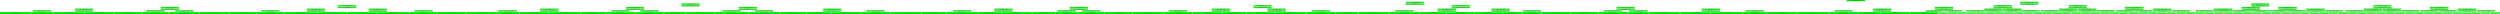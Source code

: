 digraph G{ 
node[shape="record"] 
node0xc000453108[style="filled"; fillcolor="green" color="black"; label="{2356 | 089cf0e348114dc045918c50e9a7c9679e263beb669bbdcb1d0f956309c77535 | 0bc421a819150a2c84dcb68c45ea21ff14160e99df308a8825cd101498fead6a997688a6d629a70a5819e811ea04ca07cf265ec7e80f8827ade6dde987ef38a5}"];
node0xc000453088[style="filled"; fillcolor="green" color="black"; label="{2080 | 0bc421a819150a2c84dcb68c45ea21ff14160e99df308a8825cd101498fead6a | 4bfd534a15ab2002f2e567cd047aee05436750c4ad2ac67c1e6c547febd0fa6157561dc176ec522fc7ad2daf3891bab7b04df4eed3f908f2873e454c76149192}"];
node0xc000452f88[style="filled"; fillcolor="green" color="black"; label="{528 | 4bfd534a15ab2002f2e567cd047aee05436750c4ad2ac67c1e6c547febd0fa61 | d9990fd2472d82f5ce5a7f366d273aec4f6918fb7a0219892cfb4b5839e59a95453264bb59c6bb194d165bd18a5d4cb9caab4ff4bffcf73d2645ce443718adee}"];
node0xc000452d88[style="filled"; fillcolor="green" color="black"; label="{136 | d9990fd2472d82f5ce5a7f366d273aec4f6918fb7a0219892cfb4b5839e59a95 | 11c1d43d6df7479929783ddd09e92a2ab6c500544820e0477146ad01d98c220f3306c5504378963ba1a37aa6776ccf33a429636a2e83abaa4f4809e90ee72e7e}"];
node0xc0004528c8[style="filled"; fillcolor="green" color="black"; label="{36 | 11c1d43d6df7479929783ddd09e92a2ab6c500544820e0477146ad01d98c220f | 05f0628c1b08f699a45ac93c2a6750235985383f5f2f94f6363f079330bea02c7a9790599db25dbe6eab65cf570f859acf4449bb847e9d481b1be99e4a942ab6}"];
node0xc0004520c8[style="filled"; fillcolor="green" color="black"; label="{10 | 05f0628c1b08f699a45ac93c2a6750235985383f5f2f94f6363f079330bea02c | 6f88f5173dfed95568700f3026a87a4be9d8b8acad0277fbb01d265e342114e663f371c5cf44fd7ffff02b759e766014fb2a7beb9eb5aca2525cf1a2a6e1419c}"];
node0xc00043d008[style="filled"; fillcolor="green" color="black"; label="{3 | 6f88f5173dfed95568700f3026a87a4be9d8b8acad0277fbb01d265e342114e6 | 9e4f2303fe66eb802f7874ad409c793f7f64ba0fa9128152428a4a1e9a191ce17617644947de55b2091e46bf55402ae2a23b3d78ab1bedf4c14b8dbe86d18e51}"];
node0xc000318008[style="filled"; fillcolor="green" color="black"; label="{1 | 9e4f2303fe66eb802f7874ad409c793f7f64ba0fa9128152428a4a1e9a191ce1 | |Cocina-Alcaraz y Chapa-2-Hecho a mano Fresco Teclado-915-The automobile layout consists of a front-engine design, with transaxle-type transmissions mounted at the rear of the engine and four wheel drive-818-35-http://placeimg.com/640/480/nature-El altar|}"];
node0xc00043d008->node0xc000318008;
node0xc0003181c8[style="filled"; fillcolor="green" color="black"; label="{2 | 7617644947de55b2091e46bf55402ae2a23b3d78ab1bedf4c14b8dbe86d18e51 | |Cocina-Alcaraz y Chapa-2-Increíble Acero Embutidos-912-Carbonite web goalkeeper gloves are ergonomically designed to give easy fit-81-44-http://placeimg.com/640/480/business-La jirafa|}"];
node0xc00043d008->node0xc0003181c8;
node0xc0004520c8->node0xc00043d008;
node0xc00043d048[style="filled"; fillcolor="green" color="black"; label="{7 | 63f371c5cf44fd7ffff02b759e766014fb2a7beb9eb5aca2525cf1a2a6e1419c | e3d406003b726ca0e7c694b40b4a9008f994ef067e1254f3c8c524f9fc689f6d061707064474c63dd94b776634d0a8a9cce696f7e0a26dc31abc3fe7b8f70a30}"];
node0xc0003183c8[style="filled"; fillcolor="green" color="black"; label="{3 | e3d406003b726ca0e7c694b40b4a9008f994ef067e1254f3c8c524f9fc689f6d | |Cocina-Alcaraz y Chapa-2-Pequeño Fresco Mesa-913-The automobile layout consists of a front-engine design, with transaxle-type transmissions mounted at the rear of the engine and four wheel drive-960-347-http://placeimg.com/640/480/transport-El cangrejo|}"];
node0xc00043d048->node0xc0003183c8;
node0xc000318708[style="filled"; fillcolor="green" color="black"; label="{4 | 061707064474c63dd94b776634d0a8a9cce696f7e0a26dc31abc3fe7b8f70a30 | |Cocina-Agosto e Hijos-5-Genérica Fresco Pelota-809-The slim & simple Maple Gaming Keyboard from Dev Byte comes with a sleek body and 7- Color RGB LED Back-lighting for smart functionality-848-478-http://placeimg.com/640/480/city-El cincel|}"];
node0xc00043d048->node0xc000318708;
node0xc0004520c8->node0xc00043d048;
node0xc0004528c8->node0xc0004520c8;
node0xc000452108[style="filled"; fillcolor="green" color="black"; label="{26 | 7a9790599db25dbe6eab65cf570f859acf4449bb847e9d481b1be99e4a942ab6 | 81990994cb937e3a9d64238b1641b9c08fee3b721bb5c174627db52b762ee1b1e7da9afd216b66ca67726720b435a3ab87cfbce65c184711f855758fdbc020f1}"];
node0xc00043d088[style="filled"; fillcolor="green" color="black"; label="{11 | 81990994cb937e3a9d64238b1641b9c08fee3b721bb5c174627db52b762ee1b1 | ff22a0a3b86910eaca162700a95bb8c9ae0ddc384b0bbc8c59a2276b9deae9946939037b530c2ba1f9fa88d158e27941f2b469216bd72417a04bdc3bb42e8124}"];
node0xc000318908[style="filled"; fillcolor="green" color="black"; label="{5 | ff22a0a3b86910eaca162700a95bb8c9ae0ddc384b0bbc8c59a2276b9deae994 | |Cocina-Agosto e Hijos-5-Hecho a mano Fresco Pantalones-811-The Apollotech B340 is an affordable wireless mouse with reliable connectivity, 12 months battery life and modern design-74-137-http://placeimg.com/640/480/cats-El cincel|}"];
node0xc00043d088->node0xc000318908;
node0xc000318cc8[style="filled"; fillcolor="green" color="black"; label="{6 | 6939037b530c2ba1f9fa88d158e27941f2b469216bd72417a04bdc3bb42e8124 | |Cocina-Agosto e Hijos-5-Pequeño Madera Teclado-807-Boston's most advanced compression wear technology increases muscle oxygenation, stabilizes active muscles-179-301-http://placeimg.com/640/480/transport-El carnero|}"];
node0xc00043d088->node0xc000318cc8;
node0xc000452108->node0xc00043d088;
node0xc00043d0c8[style="filled"; fillcolor="green" color="black"; label="{15 | e7da9afd216b66ca67726720b435a3ab87cfbce65c184711f855758fdbc020f1 | 275270f81b32f083de30d91352cd1cbaebd07f2b317e9b711569b14463a8b8753dbccf67e37175b407bfb4662dc271a4b99b6de92737982e65153634e68f3dee}"];
node0xc0003190c8[style="filled"; fillcolor="green" color="black"; label="{7 | 275270f81b32f083de30d91352cd1cbaebd07f2b317e9b711569b14463a8b875 | |Cocina-Agosto e Hijos-5-Hecho a mano Soft Toallas-810-The slim & simple Maple Gaming Keyboard from Dev Byte comes with a sleek body and 7- Color RGB LED Back-lighting for smart functionality-388-315-http://placeimg.com/640/480/food-Andromeda|}"];
node0xc00043d0c8->node0xc0003190c8;
node0xc000319488[style="filled"; fillcolor="green" color="black"; label="{8 | 3dbccf67e37175b407bfb4662dc271a4b99b6de92737982e65153634e68f3dee | |Cocina-Agosto e Hijos-5-Rústico Madera Camisa-808-The beautiful range of Apple Naturalé that has an exciting mix of natural ingredients. With the Goodness of 100%!N(MISSING)atural Ingredients-724-304-http://placeimg.com/640/480/food-La jirafa|}"];
node0xc00043d0c8->node0xc000319488;
node0xc000452108->node0xc00043d0c8;
node0xc0004528c8->node0xc000452108;
node0xc000452d88->node0xc0004528c8;
node0xc000452908[style="filled"; fillcolor="green" color="black"; label="{100 | 3306c5504378963ba1a37aa6776ccf33a429636a2e83abaa4f4809e90ee72e7e | 4dfe060909034b3870a2c602277fbb5008ec31775101ed26b85b097fd37f0fa58c649a6a6769b8f1962a68c620d0f70458bf9eea99ebc6ea89845a8a3a4a8bb2}"];
node0xc000452148[style="filled"; fillcolor="green" color="black"; label="{42 | 4dfe060909034b3870a2c602277fbb5008ec31775101ed26b85b097fd37f0fa5 | f67c878961f2d628ead003217863cf15a8459c2cbf7f6a1494c38dc7254c1d7fc587208df55beb583e4ef2669034b1f699c8fb3e5124025170c6af6fc6fec2bb}"];
node0xc00043d108[style="filled"; fillcolor="green" color="black"; label="{19 | f67c878961f2d628ead003217863cf15a8459c2cbf7f6a1494c38dc7254c1d7f | d3133eb4df040706dbd3b84514a0915ca755e723ab4c34636f4e3a66ac696959a47ac65473ea9ecd8ef36e4888e1e461b77653bc2c18fc9641358b927c4155ff}"];
node0xc000319808[style="filled"; fillcolor="green" color="black"; label="{9 | d3133eb4df040706dbd3b84514a0915ca755e723ab4c34636f4e3a66ac696959 | |Cocina-Agosto e Hijos-5-Rústico Madera Presidente-806-New range of formal shirts are designed keeping you in mind. With fits and styling that will make you stand apart-228-50-http://placeimg.com/640/480/nightlife-Andromeda|}"];
node0xc00043d108->node0xc000319808;
node0xc000319f48[style="filled"; fillcolor="green" color="black"; label="{10 | a47ac65473ea9ecd8ef36e4888e1e461b77653bc2c18fc9641358b927c4155ff | |Cocina-Agosto e Hijos-5-Refinado Cotton Sombrero-812-New range of formal shirts are designed keeping you in mind. With fits and styling that will make you stand apart-173-426-http://placeimg.com/640/480/sports-Andromeda|}"];
node0xc00043d108->node0xc000319f48;
node0xc000452148->node0xc00043d108;
node0xc00043d148[style="filled"; fillcolor="green" color="black"; label="{23 | c587208df55beb583e4ef2669034b1f699c8fb3e5124025170c6af6fc6fec2bb | a0cd6e0aece45784a63293f6b5bdf9aa947e1d5e5a05016561be87cc3eb621ddf7602e10bee4064586e4025401675950c4ea60ade17577a9bff244706fd49997}"];
node0xc000332548[style="filled"; fillcolor="green" color="black"; label="{11 | a0cd6e0aece45784a63293f6b5bdf9aa947e1d5e5a05016561be87cc3eb621dd | |Cocina-Alcala, Castañeda y Castañeda Asociados-4-Genérica Hormigón Auto-445-The beautiful range of Apple Naturalé that has an exciting mix of natural ingredients. With the Goodness of 100%!N(MISSING)atural Ingredients-18-427-http://placeimg.com/640/480/fashion-Acuario|}"];
node0xc00043d148->node0xc000332548;
node0xc000332b88[style="filled"; fillcolor="green" color="black"; label="{12 | f7602e10bee4064586e4025401675950c4ea60ade17577a9bff244706fd49997 | |Cocina-Alcala, Castañeda y Castañeda Asociados-4-Ergonómico Acero Jabón-446-Boston's most advanced compression wear technology increases muscle oxygenation, stabilizes active muscles-737-239-http://placeimg.com/640/480/transport-El carnero|}"];
node0xc00043d148->node0xc000332b88;
node0xc000452148->node0xc00043d148;
node0xc000452908->node0xc000452148;
node0xc000452188[style="filled"; fillcolor="green" color="black"; label="{58 | 8c649a6a6769b8f1962a68c620d0f70458bf9eea99ebc6ea89845a8a3a4a8bb2 | 18a61c87aa0bfc5a28cb45be92a3e03d8450c5d736187e9d816acd40d90bc079cf823fe2deb9a123a50c787d193baddcfaf77a97e3bcc23fc19d8f4845ebbcca}"];
node0xc00043d188[style="filled"; fillcolor="green" color="black"; label="{27 | 18a61c87aa0bfc5a28cb45be92a3e03d8450c5d736187e9d816acd40d90bc079 | 8c046cc65bf920ea450a723f8481222cc52938f3688eb93e7791998210f9224fdc5999536a8019094564d3cccf182f408a15e8420e8b1a857b89d69ccf8ad4d7}"];
node0xc000333108[style="filled"; fillcolor="green" color="black"; label="{13 | 8c046cc65bf920ea450a723f8481222cc52938f3688eb93e7791998210f9224f | |Cocina-Alba Lebrón Hermanos-4-Pequeño Caucho Tuna-77-The Apollotech B340 is an affordable wireless mouse with reliable connectivity, 12 months battery life and modern design-312-116-http://placeimg.com/640/480/nightlife-La maquina neumatica|}"];
node0xc00043d188->node0xc000333108;
node0xc000333648[style="filled"; fillcolor="green" color="black"; label="{14 | dc5999536a8019094564d3cccf182f408a15e8420e8b1a857b89d69ccf8ad4d7 | |Reproductores web-Alcaraz y Chapa-3-Gorgeous Metal Embutidos-855-The beautiful range of Apple Naturalé that has an exciting mix of natural ingredients. With the Goodness of 100%!N(MISSING)atural Ingredients-155-188-http://placeimg.com/640/480/technics-El carnero|}"];
node0xc00043d188->node0xc000333648;
node0xc000452188->node0xc00043d188;
node0xc00043d1c8[style="filled"; fillcolor="green" color="black"; label="{31 | cf823fe2deb9a123a50c787d193baddcfaf77a97e3bcc23fc19d8f4845ebbcca | 3e8377a54b0c58ee080457c7926112775ddbfee1a4d89017b1eaf369f81176c1b36bd04b29ff77163806d4467518e55ed8923c13de09f207b8b8ec47e1661c95}"];
node0xc000333bc8[style="filled"; fillcolor="green" color="black"; label="{15 | 3e8377a54b0c58ee080457c7926112775ddbfee1a4d89017b1eaf369f81176c1 | |Reproductores web-Alcaraz y Chapa-3-Elegante Cotton Bike-854-New range of formal shirts are designed keeping you in mind. With fits and styling that will make you stand apart-205-76-http://placeimg.com/640/480/city-La jirafa|}"];
node0xc00043d1c8->node0xc000333bc8;
node0xc000350188[style="filled"; fillcolor="green" color="black"; label="{16 | b36bd04b29ff77163806d4467518e55ed8923c13de09f207b8b8ec47e1661c95 | |Reproductores web-Alcaraz y Chapa-3-Genérica Frozen Embutidos-853-Boston's most advanced compression wear technology increases muscle oxygenation, stabilizes active muscles-928-287-http://placeimg.com/640/480/business-El aguila|}"];
node0xc00043d1c8->node0xc000350188;
node0xc000452188->node0xc00043d1c8;
node0xc000452908->node0xc000452188;
node0xc000452d88->node0xc000452908;
node0xc000452f88->node0xc000452d88;
node0xc000452dc8[style="filled"; fillcolor="green" color="black"; label="{392 | 453264bb59c6bb194d165bd18a5d4cb9caab4ff4bffcf73d2645ce443718adee | 829e13d50e0d3cdbb72d2399edff31a3391ae195fd444393c6689b204bd360f28b7c640abff77a40722a6d51f349e96793b8f4b47c2ad8f016439633a026cc7a}"];
node0xc000452948[style="filled"; fillcolor="green" color="black"; label="{164 | 829e13d50e0d3cdbb72d2399edff31a3391ae195fd444393c6689b204bd360f2 | 3ac55182703fc87c6aac8a004cec32aef2e6ab6a465e199b617fe8f807ba0fa9f6dfb2e51713cff75c0139f602c68eb095b29cfe6b3811c00276a2cdeff03da5}"];
node0xc0004521c8[style="filled"; fillcolor="green" color="black"; label="{74 | 3ac55182703fc87c6aac8a004cec32aef2e6ab6a465e199b617fe8f807ba0fa9 | 2ac2ffca43688cf715a525111b248113584fcab6876bd3812b098c7053ba14b36b3beef53ba6c6f99cd6027dd40140a0b75604758177cba783a4aa46513f7325}"];
node0xc00043d208[style="filled"; fillcolor="green" color="black"; label="{35 | 2ac2ffca43688cf715a525111b248113584fcab6876bd3812b098c7053ba14b3 | 72b9ae286896d7e20b665846109e415d41c8db9378949437e2ac90294d2d870c70bc120d451e13d0b86d596cd3b0e53462de9983d4c252ff9dc31431449fd488}"];
node0xc000350708[style="filled"; fillcolor="green" color="black"; label="{17 | 72b9ae286896d7e20b665846109e415d41c8db9378949437e2ac90294d2d870c | |Reproductores web-Alcaraz y Chapa-3-Elegante Acero Ratón-852-New ABC 13 9370, 13.3, 5th Gen CoreA5-8250U, 8GB RAM, 256GB SSD, power UHD Graphics, OS 10 Home, OS Office A & J 2016-423-270-http://placeimg.com/640/480/business-El aguila|}"];
node0xc00043d208->node0xc000350708;
node0xc000351348[style="filled"; fillcolor="green" color="black"; label="{18 | 70bc120d451e13d0b86d596cd3b0e53462de9983d4c252ff9dc31431449fd488 | |Reproductores web-Agosto e Hijos-4-Pequeño Plástico Auto-814-Carbonite web goalkeeper gloves are ergonomically designed to give easy fit-690-364-http://placeimg.com/640/480/fashion-El altar|}"];
node0xc00043d208->node0xc000351348;
node0xc0004521c8->node0xc00043d208;
node0xc00043d248[style="filled"; fillcolor="green" color="black"; label="{39 | 6b3beef53ba6c6f99cd6027dd40140a0b75604758177cba783a4aa46513f7325 | e95a68f317fdb27c5220a3d6704bc0d7e00e6cb1687bcccc80c719ece660a8d1312674d05cbad35bdbe2e2547b1c1ba6048be4e476d59154e44e8ef0fb089bfe}"];
node0xc000351fc8[style="filled"; fillcolor="green" color="black"; label="{19 | e95a68f317fdb27c5220a3d6704bc0d7e00e6cb1687bcccc80c719ece660a8d1 | |Reproductores web-Agosto e Hijos-4-Elegante Hormigón Embutidos-815-New range of formal shirts are designed keeping you in mind. With fits and styling that will make you stand apart-441-129-http://placeimg.com/640/480/nature-La jirafa|}"];
node0xc00043d248->node0xc000351fc8;
node0xc000368c88[style="filled"; fillcolor="green" color="black"; label="{20 | 312674d05cbad35bdbe2e2547b1c1ba6048be4e476d59154e44e8ef0fb089bfe | |Reproductores web-Agosto e Hijos-4-Fantástico Granito Auto-817-The beautiful range of Apple Naturalé that has an exciting mix of natural ingredients. With the Goodness of 100%!N(MISSING)atural Ingredients-680-419-http://placeimg.com/640/480/abstract-Andromeda|}"];
node0xc00043d248->node0xc000368c88;
node0xc0004521c8->node0xc00043d248;
node0xc000452948->node0xc0004521c8;
node0xc000452208[style="filled"; fillcolor="green" color="black"; label="{90 | f6dfb2e51713cff75c0139f602c68eb095b29cfe6b3811c00276a2cdeff03da5 | e5053cb860a0e8897dc9725b97e267c3e02a3a79b27cf1811db05dcd68b987c4c9cdc9d5fb40d089046373321f9ab75cfe9b95e83c83de1e1c36c9b42e806586}"];
node0xc00043d288[style="filled"; fillcolor="green" color="black"; label="{43 | e5053cb860a0e8897dc9725b97e267c3e02a3a79b27cf1811db05dcd68b987c4 | 32f4d3271aa00265a394dcf5f55a1bc85eb12855a96d16c0dd04213309741049cb2fab97590a077a82df205cd99dd071f261bc9ef07b708d74eef74fcdf6cfce}"];
node0xc000369908[style="filled"; fillcolor="green" color="black"; label="{21 | 32f4d3271aa00265a394dcf5f55a1bc85eb12855a96d16c0dd04213309741049 | |Reproductores web-Agosto e Hijos-4-Fantástico Plástico Pantalones-813-Carbonite web goalkeeper gloves are ergonomically designed to give easy fit-313-454-http://placeimg.com/640/480/fashion-El ave del paraiso|}"];
node0xc00043d288->node0xc000369908;
node0xc000376548[style="filled"; fillcolor="green" color="black"; label="{22 | cb2fab97590a077a82df205cd99dd071f261bc9ef07b708d74eef74fcdf6cfce | |Reproductores web-Agosto e Hijos-4-Práctica Soft Auto-819-The Nagasaki Lander is the trademarked name of several series of Nagasaki sport bikes, that started with the 1984 ABC800J-720-188-http://placeimg.com/640/480/people-El altar|}"];
node0xc00043d288->node0xc000376548;
node0xc000452208->node0xc00043d288;
node0xc00043d2c8[style="filled"; fillcolor="green" color="black"; label="{47 | c9cdc9d5fb40d089046373321f9ab75cfe9b95e83c83de1e1c36c9b42e806586 | 9abbe2c5a791d3a93a9abb1738df3565a4c010e89941c1052821e5838bebc2c6f7e1456ad6458de8685564e8a82a6eb0c46fe1f0cb4ef2f214137136342aaa7f}"];
node0xc0003771c8[style="filled"; fillcolor="green" color="black"; label="{23 | 9abbe2c5a791d3a93a9abb1738df3565a4c010e89941c1052821e5838bebc2c6 | |Reproductores web-Agosto e Hijos-4-Refinado Metal Mesa-820-The Nagasaki Lander is the trademarked name of several series of Nagasaki sport bikes, that started with the 1984 ABC800J-379-373-http://placeimg.com/640/480/business-El altar|}"];
node0xc00043d2c8->node0xc0003771c8;
node0xc000377e08[style="filled"; fillcolor="green" color="black"; label="{24 | f7e1456ad6458de8685564e8a82a6eb0c46fe1f0cb4ef2f214137136342aaa7f | |Reproductores web-Agosto e Hijos-4-Elegante Acero Toallas-816-The Football Is Good For Training And Recreational Purposes-187-434-http://placeimg.com/640/480/people-El cangrejo|}"];
node0xc00043d2c8->node0xc000377e08;
node0xc000452208->node0xc00043d2c8;
node0xc000452948->node0xc000452208;
node0xc000452dc8->node0xc000452948;
node0xc000452988[style="filled"; fillcolor="green" color="black"; label="{228 | 8b7c640abff77a40722a6d51f349e96793b8f4b47c2ad8f016439633a026cc7a | 13fa975480717f82edaa7c7ef3d7bda6b9e993001134d19fd5ec191aee1048ba403523b1d4276de3e34795d891abfd10c749bff071f2e38e2c6ed4171e5c7937}"];
node0xc000452248[style="filled"; fillcolor="green" color="black"; label="{106 | 13fa975480717f82edaa7c7ef3d7bda6b9e993001134d19fd5ec191aee1048ba | 0a245f80cf7316437f36fa97f08d97d3a789ca6e05f4c6edb187a1698abe4c8ad6b38d9b273e78b3d25a51a17a49b7fbe8f4d8d3c73a2ee73f0634b766d15811}"];
node0xc00043d308[style="filled"; fillcolor="green" color="black"; label="{51 | 0a245f80cf7316437f36fa97f08d97d3a789ca6e05f4c6edb187a1698abe4c8a | e635b6b27c68e9d503399acb9c360d89800f9927b3c73ff9c36a196453fc83caaed5af0bb77dec6a80fc19c24408ce1ee83008d01e53af5a3e81a847c2419cfb}"];
node0xc000390a08[style="filled"; fillcolor="green" color="black"; label="{25 | e635b6b27c68e9d503399acb9c360d89800f9927b3c73ff9c36a196453fc83ca | |Reproductores web-Agosto e Hijos-4-Genérica Acero Ensalada-818-New range of formal shirts are designed keeping you in mind. With fits and styling that will make you stand apart-828-475-http://placeimg.com/640/480/animals-Andromeda|}"];
node0xc00043d308->node0xc000390a08;
node0xc000391448[style="filled"; fillcolor="green" color="black"; label="{26 | aed5af0bb77dec6a80fc19c24408ce1ee83008d01e53af5a3e81a847c2419cfb | |Reproductores web-Alcala, Castañeda y Castañeda Asociados-5-Rústico Caucho Tocino-549-The Nagasaki Lander is the trademarked name of several series of Nagasaki sport bikes, that started with the 1984 ABC800J-20-391-http://placeimg.com/640/480/people-La maquina neumatica|}"];
node0xc00043d308->node0xc000391448;
node0xc000452248->node0xc00043d308;
node0xc00043d348[style="filled"; fillcolor="green" color="black"; label="{55 | d6b38d9b273e78b3d25a51a17a49b7fbe8f4d8d3c73a2ee73f0634b766d15811 | 34e2684c2be06eb1ee7ef6f9270d717c825f4d13a826eea6f5ab1c9ad7e3c3352a9ba5716d2931ead8045f15092949491445f9e942c611ba0ca651dc4a2a8dd4}"];
node0xc000391ec8[style="filled"; fillcolor="green" color="black"; label="{27 | 34e2684c2be06eb1ee7ef6f9270d717c825f4d13a826eea6f5ab1c9ad7e3c335 | |Reproductores web-Alcala, Castañeda y Castañeda Asociados-5-Increíble Fresco Zapatos-548-Boston's most advanced compression wear technology increases muscle oxygenation, stabilizes active muscles-920-25-http://placeimg.com/640/480/people-Andromeda|}"];
node0xc00043d348->node0xc000391ec8;
node0xc0003a4908[style="filled"; fillcolor="green" color="black"; label="{28 | 2a9ba5716d2931ead8045f15092949491445f9e942c611ba0ca651dc4a2a8dd4 | |Reproductores web-Alcala, Castañeda y Castañeda Asociados-5-Hecho a mano Soft Auto-550-Carbonite web goalkeeper gloves are ergonomically designed to give easy fit-184-45-http://placeimg.com/640/480/sports-El aguila|}"];
node0xc00043d348->node0xc0003a4908;
node0xc000452248->node0xc00043d348;
node0xc000452988->node0xc000452248;
node0xc000452288[style="filled"; fillcolor="green" color="black"; label="{122 | 403523b1d4276de3e34795d891abfd10c749bff071f2e38e2c6ed4171e5c7937 | c1e5f43ff5cfc5be2524549a13d629656c4420a60951201d64729d41af03092c5ef22eac9138697f6c18b37fffe361a8ec153d6913cea67e494bd03d8d465be9}"];
node0xc00043d388[style="filled"; fillcolor="green" color="black"; label="{59 | c1e5f43ff5cfc5be2524549a13d629656c4420a60951201d64729d41af03092c | cb19fc4e9137e2ade430663ee93bdcf78f0a81b088fdb45a7a418e3a86a098a55fa2217af33d0e2d9d3b54c52623c152a5acf64fe7b41b70b48bbb1a49c07a10}"];
node0xc0003a5288[style="filled"; fillcolor="green" color="black"; label="{29 | cb19fc4e9137e2ade430663ee93bdcf78f0a81b088fdb45a7a418e3a86a098a5 | |Reproductores web-Alba Lebrón Hermanos-4-Rústico Plástico Tuna-213-Carbonite web goalkeeper gloves are ergonomically designed to give easy fit-43-53-http://placeimg.com/640/480/fashion-El cangrejo|}"];
node0xc00043d388->node0xc0003a5288;
node0xc0003a5c48[style="filled"; fillcolor="green" color="black"; label="{30 | 5fa2217af33d0e2d9d3b54c52623c152a5acf64fe7b41b70b48bbb1a49c07a10 | |Reproductores web-Alba Lebrón Hermanos-4-Ergonómico Madera Pescado-212-The Apollotech B340 is an affordable wireless mouse with reliable connectivity, 12 months battery life and modern design-180-24-http://placeimg.com/640/480/food-El altar|}"];
node0xc00043d388->node0xc0003a5c48;
node0xc000452288->node0xc00043d388;
node0xc00043d488[style="filled"; fillcolor="green" color="black"; label="{63 | 5ef22eac9138697f6c18b37fffe361a8ec153d6913cea67e494bd03d8d465be9 | cd122391ac0e58d57b79e46e95d1135d3133aa8a9360c4cc0ced64e839a0a5e686e0c4c3c014e8f67b781f0b60a9e18d38a79e90eeb38a09fe362cb0cd6ed849}"];
node0xc0003d4648[style="filled"; fillcolor="green" color="black"; label="{31 | cd122391ac0e58d57b79e46e95d1135d3133aa8a9360c4cc0ced64e839a0a5e6 | |Reproductores web-Alba Lebrón Hermanos-4-Práctica Metal Ensalada-208-Andy shoes are designed to keeping in mind durability as well as trends, the most stylish range of shoes & sandals-901-481-http://placeimg.com/640/480/technics-La jirafa|}"];
node0xc00043d488->node0xc0003d4648;
node0xc0003d5008[style="filled"; fillcolor="green" color="black"; label="{32 | 86e0c4c3c014e8f67b781f0b60a9e18d38a79e90eeb38a09fe362cb0cd6ed849 | |Reproductores web-Alba Lebrón Hermanos-4-Pequeño Madera Mesa-210-The Apollotech B340 is an affordable wireless mouse with reliable connectivity, 12 months battery life and modern design-875-78-http://placeimg.com/640/480/food-La maquina neumatica|}"];
node0xc00043d488->node0xc0003d5008;
node0xc000452288->node0xc00043d488;
node0xc000452988->node0xc000452288;
node0xc000452dc8->node0xc000452988;
node0xc000452f88->node0xc000452dc8;
node0xc000453088->node0xc000452f88;
node0xc000452fc8[style="filled"; fillcolor="green" color="black"; label="{1552 | 57561dc176ec522fc7ad2daf3891bab7b04df4eed3f908f2873e454c76149192 | b023f2b3ecdad6144cc8b98006face3353067c9c3a64298b43989198744266c5fe92b00ade4231dbc46c226121b0b492b14978dac76d76ec271ab04d04bba503}"];
node0xc000452e08[style="filled"; fillcolor="green" color="black"; label="{648 | b023f2b3ecdad6144cc8b98006face3353067c9c3a64298b43989198744266c5 | 751af678ce7fa04de424bb65b4f8b43e0bee1dcb1ba406f02d8fbba8c0ef527b995fc5f4aab7c3fbc265145d252c8dee5a6e301badc85fe81344478558531635}"];
node0xc0004529c8[style="filled"; fillcolor="green" color="black"; label="{292 | 751af678ce7fa04de424bb65b4f8b43e0bee1dcb1ba406f02d8fbba8c0ef527b | 17060633d67be9a0986f8a27dee4f39ecda5c5b44b7ff76f651cdd12b408e97c4125321612dc5a929eb98e8702338b55a1a697693797b84803d77be65aeedc05}"];
node0xc0004522c8[style="filled"; fillcolor="green" color="black"; label="{138 | 17060633d67be9a0986f8a27dee4f39ecda5c5b44b7ff76f651cdd12b408e97c | 9f4ac7f99bac1e0d8b04d23f895700e4ac4f0f3dd437e9666eb2da0476e7ff52c4ae49d3cce39d49560bda12989c7a5dd79270ebabe42a418201455822a89305}"];
node0xc00043d4c8[style="filled"; fillcolor="green" color="black"; label="{67 | 9f4ac7f99bac1e0d8b04d23f895700e4ac4f0f3dd437e9666eb2da0476e7ff52 | 82574baf0bcd183ef801af391ce95774291cf2fe46ed23b67990bb1e5892284bc940aac2ef12d41287ee507e128d594ee02634f8799420892c352f63f7f7574b}"];
node0xc0003d5a08[style="filled"; fillcolor="green" color="black"; label="{33 | 82574baf0bcd183ef801af391ce95774291cf2fe46ed23b67990bb1e5892284b | |Reproductores web-Alba Lebrón Hermanos-4-Refinado Acero Pantalones-211-Carbonite web goalkeeper gloves are ergonomically designed to give easy fit-676-2-http://placeimg.com/640/480/abstract-La jirafa|}"];
node0xc00043d4c8->node0xc0003d5a08;
node0xc0003f13c8[style="filled"; fillcolor="green" color="black"; label="{34 | c940aac2ef12d41287ee507e128d594ee02634f8799420892c352f63f7f7574b | |Reproductores web-Alba Lebrón Hermanos-4-Ergonómico Acero Zapatos-209-Ergonomic executive chair upholstered in bonded black leather and PVC padded seat and back for all-day comfort and support-877-432-http://placeimg.com/640/480/sports-El ave del paraiso|}"];
node0xc00043d4c8->node0xc0003f13c8;
node0xc0004522c8->node0xc00043d4c8;
node0xc00043d508[style="filled"; fillcolor="green" color="black"; label="{71 | c4ae49d3cce39d49560bda12989c7a5dd79270ebabe42a418201455822a89305 | 549b65cb2e7d665a284e748e4eea2ac59f4a0754575d1fe248efcf0660f901cbb4a321552b04e1b20c178810e4de5b05e1eb7c26d984c170339d7897bf0d101d}"];
node0xc000400bc8[style="filled"; fillcolor="green" color="black"; label="{35 | 549b65cb2e7d665a284e748e4eea2ac59f4a0754575d1fe248efcf0660f901cb | |Reproductores web-Atencio y Delafuente-1-Genérica Metal Toallas-53-Carbonite web goalkeeper gloves are ergonomically designed to give easy fit-85-246-http://placeimg.com/640/480/city-El altar|}"];
node0xc00043d508->node0xc000400bc8;
node0xc000418408[style="filled"; fillcolor="green" color="black"; label="{36 | b4a321552b04e1b20c178810e4de5b05e1eb7c26d984c170339d7897bf0d101d | |Reproductores web-Atencio y Delafuente-1-Ergonómico Soft Presidente-52-The Apollotech B340 is an affordable wireless mouse with reliable connectivity, 12 months battery life and modern design-250-138-http://placeimg.com/640/480/nature-El cangrejo|}"];
node0xc00043d508->node0xc000418408;
node0xc0004522c8->node0xc00043d508;
node0xc0004529c8->node0xc0004522c8;
node0xc000452308[style="filled"; fillcolor="green" color="black"; label="{154 | 4125321612dc5a929eb98e8702338b55a1a697693797b84803d77be65aeedc05 | 33a22ecc4c6d1e3f28b324f0f860ce542f9e2dd1eeae73284925dcb9782dc19bf37b7627e344a556c421dbe4a0bd9b47e30d6cd51bdc05eaca45966a140434c8}"];
node0xc00043d548[style="filled"; fillcolor="green" color="black"; label="{75 | 33a22ecc4c6d1e3f28b324f0f860ce542f9e2dd1eeae73284925dcb9782dc19b | d0ddd7b6cb6668d75fde2918f2ecf47f6f203029964a77267834c2766c679274a33490a57af7e755196ed8a7d868d36cfe234f6a442e1ed155dad44f0b2f75dc}"];
node0xc000419c08[style="filled"; fillcolor="green" color="black"; label="{37 | d0ddd7b6cb6668d75fde2918f2ecf47f6f203029964a77267834c2766c679274 | |Reproductores web-Atencio y Delafuente-1-Elegante Metal Presidente-55-The Football Is Good For Training And Recreational Purposes-900-222-http://placeimg.com/640/480/business-El cangrejo|}"];
node0xc00043d548->node0xc000419c08;
node0xc00043d448[style="filled"; fillcolor="green" color="black"; label="{38 | a33490a57af7e755196ed8a7d868d36cfe234f6a442e1ed155dad44f0b2f75dc | |Reproductores web-Atencio y Delafuente-1-Refinado Acero Tocino-54-The Football Is Good For Training And Recreational Purposes-363-237-http://placeimg.com/640/480/technics-El cincel|}"];
node0xc00043d548->node0xc00043d448;
node0xc000452308->node0xc00043d548;
node0xc00043d588[style="filled"; fillcolor="green" color="black"; label="{79 | f37b7627e344a556c421dbe4a0bd9b47e30d6cd51bdc05eaca45966a140434c8 | 9432eb2e4d36b0417bd8dd53aca6709f0e12079619252fb073a0ef2c05717b4d9916fa1bef8ea7c2525595061430cadf4a460dd190cd15a698475d4a3a36571f}"];
node0xc000452b48[style="filled"; fillcolor="green" color="black"; label="{39 | 9432eb2e4d36b0417bd8dd53aca6709f0e12079619252fb073a0ef2c05717b4d | |Cocina-Bernal e Hijos-2-Sabrosa Frozen Mesa-77-Andy shoes are designed to keeping in mind durability as well as trends, the most stylish range of shoes & sandals-750-273-http://placeimg.com/640/480/people-Andromeda|}"];
node0xc00043d588->node0xc000452b48;
node0xc000466288[style="filled"; fillcolor="green" color="black"; label="{40 | 9916fa1bef8ea7c2525595061430cadf4a460dd190cd15a698475d4a3a36571f | |Cocina-Bernal e Hijos-2-Artesanal Hormigón Bike-78-Ergonomic executive chair upholstered in bonded black leather and PVC padded seat and back for all-day comfort and support-705-108-http://placeimg.com/640/480/fashion-La jirafa|}"];
node0xc00043d588->node0xc000466288;
node0xc000452308->node0xc00043d588;
node0xc0004529c8->node0xc000452308;
node0xc000452e08->node0xc0004529c8;
node0xc000452a08[style="filled"; fillcolor="green" color="black"; label="{356 | 995fc5f4aab7c3fbc265145d252c8dee5a6e301badc85fe81344478558531635 | d14347e6a80982cf6301441b542dfff68d3b462b9f01ccd0bbfa85761c5b6b5a879572e24194c6e5084e0d204fcc91b847302c19f3624367aeda81b6f18f00b8}"];
node0xc000452348[style="filled"; fillcolor="green" color="black"; label="{170 | d14347e6a80982cf6301441b542dfff68d3b462b9f01ccd0bbfa85761c5b6b5a | 1a14135583b85aec1930090e44bcae340afff6e6d87d4253b6a15bb49ba6faf77d80d41e2a69c6ae201d15e8921be327ee52391d137713473fed590e65c1e6a7}"];
node0xc00043d5c8[style="filled"; fillcolor="green" color="black"; label="{83 | 1a14135583b85aec1930090e44bcae340afff6e6d87d4253b6a15bb49ba6faf7 | 9744d1e6ff223d42e019b6267c64a9bb4ee0dfb29c1d8d89e5cd2b882a3620713675a85ee97d66c8dbd0ffca45ba5d8d1fdb6cbf4fee4366b648690f58a9672c}"];
node0xc000467a08[style="filled"; fillcolor="green" color="black"; label="{41 | 9744d1e6ff223d42e019b6267c64a9bb4ee0dfb29c1d8d89e5cd2b882a362071 | |Cocina-Bernal e Hijos-2-Refinado Madera Pollo-79-The automobile layout consists of a front-engine design, with transaxle-type transmissions mounted at the rear of the engine and four wheel drive-868-23-http://placeimg.com/640/480/abstract-El ave del paraiso|}"];
node0xc00043d5c8->node0xc000467a08;
node0xc00047d148[style="filled"; fillcolor="green" color="black"; label="{42 | 3675a85ee97d66c8dbd0ffca45ba5d8d1fdb6cbf4fee4366b648690f58a9672c | |Cocina-Bernal e Hijos-2-Inteligente Acero Ensalada-76-Andy shoes are designed to keeping in mind durability as well as trends, the most stylish range of shoes & sandals-893-401-http://placeimg.com/640/480/transport-La maquina neumatica|}"];
node0xc00043d5c8->node0xc00047d148;
node0xc000452348->node0xc00043d5c8;
node0xc00043d608[style="filled"; fillcolor="green" color="black"; label="{87 | 7d80d41e2a69c6ae201d15e8921be327ee52391d137713473fed590e65c1e6a7 | 51ec976f3db41ed8d2541b651560f62c822610728202853e371fc816cfe34e7ab5d3dd0e95ca444e16ccb508ed2080f8e36e4dbe68570934b915b1abd8439089}"];
node0xc0004a08c8[style="filled"; fillcolor="green" color="black"; label="{43 | 51ec976f3db41ed8d2541b651560f62c822610728202853e371fc816cfe34e7a | |Cocina-Bernal e Hijos-2-Ergonómico Fresco Embutidos-75-New ABC 13 9370, 13.3, 5th Gen CoreA5-8250U, 8GB RAM, 256GB SSD, power UHD Graphics, OS 10 Home, OS Office A & J 2016-964-438-http://placeimg.com/640/480/technics-Andromeda|}"];
node0xc00043d608->node0xc0004a08c8;
node0xc0004a1e88[style="filled"; fillcolor="green" color="black"; label="{44 | b5d3dd0e95ca444e16ccb508ed2080f8e36e4dbe68570934b915b1abd8439089 | |Cocina-Báez Mota e Hijos-5-Ergonómico Acero Pescado-844-Carbonite web goalkeeper gloves are ergonomically designed to give easy fit-201-26-http://placeimg.com/640/480/transport-El ave del paraiso|}"];
node0xc00043d608->node0xc0004a1e88;
node0xc000452348->node0xc00043d608;
node0xc000452a08->node0xc000452348;
node0xc000452388[style="filled"; fillcolor="green" color="black"; label="{186 | 879572e24194c6e5084e0d204fcc91b847302c19f3624367aeda81b6f18f00b8 | b9ab99e7dc4e88c849e9ffed300c0c02428487fa248c05136b4f8b8fabc85239b76d0f764913ad8b3cdb0c9458f9d066fe4e5b62424f8c34438cacd9bd32d2f6}"];
node0xc00043d648[style="filled"; fillcolor="green" color="black"; label="{91 | b9ab99e7dc4e88c849e9ffed300c0c02428487fa248c05136b4f8b8fabc85239 | 8964ba10c34f6232deedf2550a754012b8de1aa1ff94b2d652f5eda7b6bc0c00097c6002d7abe7adeeaf85ed4fbe40d477456477fc27edc2f532df4c56f63ad5}"];
node0xc0004c3488[style="filled"; fillcolor="green" color="black"; label="{45 | 8964ba10c34f6232deedf2550a754012b8de1aa1ff94b2d652f5eda7b6bc0c00 | |Cocina-Báez Mota e Hijos-5-Increíble Cotton Jabón-843-New ABC 13 9370, 13.3, 5th Gen CoreA5-8250U, 8GB RAM, 256GB SSD, power UHD Graphics, OS 10 Home, OS Office A & J 2016-245-160-http://placeimg.com/640/480/food-El cangrejo|}"];
node0xc00043d648->node0xc0004c3488;
node0xc0004d4a48[style="filled"; fillcolor="green" color="black"; label="{46 | 097c6002d7abe7adeeaf85ed4fbe40d477456477fc27edc2f532df4c56f63ad5 | |Cocina-Báez Mota e Hijos-5-Licencia Plástico Embutidos-845-The beautiful range of Apple Naturalé that has an exciting mix of natural ingredients. With the Goodness of 100%!N(MISSING)atural Ingredients-665-313-http://placeimg.com/640/480/cats-El cincel|}"];
node0xc00043d648->node0xc0004d4a48;
node0xc000452388->node0xc00043d648;
node0xc00043d688[style="filled"; fillcolor="green" color="black"; label="{95 | b76d0f764913ad8b3cdb0c9458f9d066fe4e5b62424f8c34438cacd9bd32d2f6 | d5bb3aee87f403bb8327a36678123adc73104bc1d89d38e80aa7e7265e9e1fb36601496b38c7d9f1c89d3abeef7999dce78160439eac5fb98c02b3ced94ed10c}"];
node0xc0004fe048[style="filled"; fillcolor="green" color="black"; label="{47 | d5bb3aee87f403bb8327a36678123adc73104bc1d89d38e80aa7e7265e9e1fb3 | |Cocina-Báez Mota e Hijos-5-Fantástico Cotton Guantes-842-Andy shoes are designed to keeping in mind durability as well as trends, the most stylish range of shoes & sandals-171-108-http://placeimg.com/640/480/nightlife-La maquina neumatica|}"];
node0xc00043d688->node0xc0004fe048;
node0xc0004ff608[style="filled"; fillcolor="green" color="black"; label="{48 | 6601496b38c7d9f1c89d3abeef7999dce78160439eac5fb98c02b3ced94ed10c | |Cocina-Báez Mota e Hijos-5-Práctica Caucho Camisa-846-Carbonite web goalkeeper gloves are ergonomically designed to give easy fit-15-110-http://placeimg.com/640/480/people-El carnero|}"];
node0xc00043d688->node0xc0004ff608;
node0xc000452388->node0xc00043d688;
node0xc000452a08->node0xc000452388;
node0xc000452e08->node0xc000452a08;
node0xc000452fc8->node0xc000452e08;
node0xc000452e48[style="filled"; fillcolor="green" color="black"; label="{904 | fe92b00ade4231dbc46c226121b0b492b14978dac76d76ec271ab04d04bba503 | 7395d15e61956f23a1561f4edaf105c2c497b8d44378f99f217c3c52a11080d850da280d6b559cd9be08d39a23dd289431090ba22c5343ea07eaa28ff939ed40}"];
node0xc000452a48[style="filled"; fillcolor="green" color="black"; label="{420 | 7395d15e61956f23a1561f4edaf105c2c497b8d44378f99f217c3c52a11080d8 | 2c9f21559df84d6620560059ffd62cc898027ab2e387acf7ad71dfba0fe4c070291aec905b044e6179d8e937cd9f3322f690532203ba38c1eacf8681c621cb0a}"];
node0xc0004523c8[style="filled"; fillcolor="green" color="black"; label="{202 | 2c9f21559df84d6620560059ffd62cc898027ab2e387acf7ad71dfba0fe4c070 | c90d9ec073e71128cf30276fed75edbf4739c85212039cd9d98157944e9c9c919ada8da285ad245ce77e2198e0b7d9f98a89839bc4973b0f590fe5239d612240}"];
node0xc00043d6c8[style="filled"; fillcolor="green" color="black"; label="{99 | c90d9ec073e71128cf30276fed75edbf4739c85212039cd9d98157944e9c9c91 | 9d4c38427b79f2895256903a28764e972189971140421edc606eb6658b913bae492041fac727fe1f729daa15b53465c6e58b808cbd4ba485eb19d13e9ee121a8}"];
node0xc000510c08[style="filled"; fillcolor="green" color="black"; label="{49 | 9d4c38427b79f2895256903a28764e972189971140421edc606eb6658b913bae | |Cocina-Báez Mota e Hijos-5-Genérica Caucho Mesa-841-The automobile layout consists of a front-engine design, with transaxle-type transmissions mounted at the rear of the engine and four wheel drive-762-178-http://placeimg.com/640/480/city-Andromeda|}"];
node0xc00043d6c8->node0xc000510c08;
node0xc0002a9088[style="filled"; fillcolor="green" color="black"; label="{50 | 492041fac727fe1f729daa15b53465c6e58b808cbd4ba485eb19d13e9ee121a8 | |Cocina-Báez Mota e Hijos-5-Práctica Plástico Pollo-847-The beautiful range of Apple Naturalé that has an exciting mix of natural ingredients. With the Goodness of 100%!N(MISSING)atural Ingredients-162-313-http://placeimg.com/640/480/fashion-El carnero|}"];
node0xc00043d6c8->node0xc0002a9088;
node0xc0004523c8->node0xc00043d6c8;
node0xc00043d708[style="filled"; fillcolor="green" color="black"; label="{103 | 9ada8da285ad245ce77e2198e0b7d9f98a89839bc4973b0f590fe5239d612240 | efe31d564ef8b22e39c6970eda99f41e3e68b8bf83a366597881acd0fd2e03cb34fb514b2f6745a46d075d4871825a3126a6c3ac188f2c1dc63135e0789b5e63}"];
node0xc000020648[style="filled"; fillcolor="green" color="black"; label="{51 | efe31d564ef8b22e39c6970eda99f41e3e68b8bf83a366597881acd0fd2e03cb | |Cocina-Báez Mota e Hijos-5-Rústico Acero Queso-848-Andy shoes are designed to keeping in mind durability as well as trends, the most stylish range of shoes & sandals-414-446-http://placeimg.com/640/480/people-La jirafa|}"];
node0xc00043d708->node0xc000020648;
node0xc000021a08[style="filled"; fillcolor="green" color="black"; label="{52 | 34fb514b2f6745a46d075d4871825a3126a6c3ac188f2c1dc63135e0789b5e63 | |Cocina-Barraza Roldán e Hijos-5-Fantástico Fresco Toallas-635-New range of formal shirts are designed keeping you in mind. With fits and styling that will make you stand apart-905-455-http://placeimg.com/640/480/sports-Andromeda|}"];
node0xc00043d708->node0xc000021a08;
node0xc0004523c8->node0xc00043d708;
node0xc000452a48->node0xc0004523c8;
node0xc000452408[style="filled"; fillcolor="green" color="black"; label="{218 | 291aec905b044e6179d8e937cd9f3322f690532203ba38c1eacf8681c621cb0a | e44507ee53fbb3c39e219ec367193395e99bcde5ed1693621f0cfd4c125d73795afa82939a34de2eec37061f9fa648b71fd12c6ef8648000229054ee601c64c0}"];
node0xc00043d748[style="filled"; fillcolor="green" color="black"; label="{107 | e44507ee53fbb3c39e219ec367193395e99bcde5ed1693621f0cfd4c125d7379 | 8fd15a51636b2415a4fc61406872852c9a06eee860eb33d60f34169d2d2f294e318d7ea9480c082f981898e6cb1384f4b98f2942cbee3d0a689f25a2ae9e30ec}"];
node0xc000090dc8[style="filled"; fillcolor="green" color="black"; label="{53 | 8fd15a51636b2415a4fc61406872852c9a06eee860eb33d60f34169d2d2f294e | |Cocina-Brito S.L.-5-Hecho a mano Cotton Ensalada-193-New ABC 13 9370, 13.3, 5th Gen CoreA5-8250U, 8GB RAM, 256GB SSD, power UHD Graphics, OS 10 Home, OS Office A & J 2016-468-88-http://placeimg.com/640/480/food-La jirafa|}"];
node0xc00043d748->node0xc000090dc8;
node0xc000511d48[style="filled"; fillcolor="green" color="black"; label="{54 | 318d7ea9480c082f981898e6cb1384f4b98f2942cbee3d0a689f25a2ae9e30ec | |Cocina-Brito S.L.-5-Genérica Soft Sombrero-191-The Football Is Good For Training And Recreational Purposes-385-337-http://placeimg.com/640/480/city-El aguila|}"];
node0xc00043d748->node0xc000511d48;
node0xc000452408->node0xc00043d748;
node0xc00043d788[style="filled"; fillcolor="green" color="black"; label="{111 | 5afa82939a34de2eec37061f9fa648b71fd12c6ef8648000229054ee601c64c0 | 40c71b7e9d2b5f94a2f3e49a50ca86e0868736ec127c0fe3b2c0d89c2321c31ad39d3b939c851c95d27adb80d3c09ff18d32f28bc3e11aa06c84b5037ffe6fce}"];
node0xc000205ac8[style="filled"; fillcolor="green" color="black"; label="{55 | 40c71b7e9d2b5f94a2f3e49a50ca86e0868736ec127c0fe3b2c0d89c2321c31a | |Cocina-Brito S.L.-5-Increíble Frozen Bike-192-The Football Is Good For Training And Recreational Purposes-26-29-http://placeimg.com/640/480/fashion-Andromeda|}"];
node0xc00043d788->node0xc000205ac8;
node0xc000291088[style="filled"; fillcolor="green" color="black"; label="{56 | d39d3b939c851c95d27adb80d3c09ff18d32f28bc3e11aa06c84b5037ffe6fce | |Cocina-Benavídez y Salcido-4-Licencia Caucho Camisa-625-Ergonomic executive chair upholstered in bonded black leather and PVC padded seat and back for all-day comfort and support-299-47-http://placeimg.com/640/480/fashion-La jirafa|}"];
node0xc00043d788->node0xc000291088;
node0xc000452408->node0xc00043d788;
node0xc000452a48->node0xc000452408;
node0xc000452e48->node0xc000452a48;
node0xc000452a88[style="filled"; fillcolor="green" color="black"; label="{484 | 50da280d6b559cd9be08d39a23dd289431090ba22c5343ea07eaa28ff939ed40 | 3fee4dc17354208ff62c940af484a1019e61be08ce5449aff11b180f981fceac1b7262e421a61914b625bbf63ded95fc513b42aca0f66a75f3d7ed2670f88c04}"];
node0xc000452448[style="filled"; fillcolor="green" color="black"; label="{234 | 3fee4dc17354208ff62c940af484a1019e61be08ce5449aff11b180f981fceac | 1a51ca362ea2947314db17d95e22b9583a811555fd52839a2c3873b8ffaf22b6511194ee23d6c8beddfa3de0594cb59a2801d559098cb5983c63d29ff02b23a1}"];
node0xc00043d7c8[style="filled"; fillcolor="green" color="black"; label="{115 | 1a51ca362ea2947314db17d95e22b9583a811555fd52839a2c3873b8ffaf22b6 | 40a64f8dbae313039ea92cca2f4ce37d993c98f43350c1b73c8301ae9f6d3bed4fb113f1e503e01ce8af9572bc76e6394439b0759d6ec1d51d0c22e4fe0812b2}"];
node0xc00015e748[style="filled"; fillcolor="green" color="black"; label="{57 | 40a64f8dbae313039ea92cca2f4ce37d993c98f43350c1b73c8301ae9f6d3bed | |Cocina-Benavídez y Salcido-4-Increíble Soft Guantes-624-New range of formal shirts are designed keeping you in mind. With fits and styling that will make you stand apart-251-475-http://placeimg.com/640/480/business-Andromeda|}"];
node0xc00043d7c8->node0xc00015e748;
node0xc00015fc08[style="filled"; fillcolor="green" color="black"; label="{58 | 4fb113f1e503e01ce8af9572bc76e6394439b0759d6ec1d51d0c22e4fe0812b2 | |Cocina-Benavídez y Salcido-4-Rústico Metal Tuna-622-The Nagasaki Lander is the trademarked name of several series of Nagasaki sport bikes, that started with the 1984 ABC800J-422-192-http://placeimg.com/640/480/people-La maquina neumatica|}"];
node0xc00043d7c8->node0xc00015fc08;
node0xc000452448->node0xc00043d7c8;
node0xc00043d808[style="filled"; fillcolor="green" color="black"; label="{119 | 511194ee23d6c8beddfa3de0594cb59a2801d559098cb5983c63d29ff02b23a1 | 24ffda08f7751cd08c3a07e5d7e9dbc1a596865557b07e5705bddc99c3d96fcd936467047c1ba1d15d0c28a0be32f249cdc96ddbc95994a9a6385903b406f99e}"];
node0xc000332188[style="filled"; fillcolor="green" color="black"; label="{59 | 24ffda08f7751cd08c3a07e5d7e9dbc1a596865557b07e5705bddc99c3d96fcd | |Cocina-Benavídez y Salcido-4-Ergonómico Plástico Bike-623-The Football Is Good For Training And Recreational Purposes-661-52-http://placeimg.com/640/480/food-El carnero|}"];
node0xc00043d808->node0xc000332188;
node0xc000333588[style="filled"; fillcolor="green" color="black"; label="{60 | 936467047c1ba1d15d0c28a0be32f249cdc96ddbc95994a9a6385903b406f99e | |Reproductores web-Bernal e Hijos-5-Fantástico Soft Pelota-226-The slim & simple Maple Gaming Keyboard from Dev Byte comes with a sleek body and 7- Color RGB LED Back-lighting for smart functionality-471-416-http://placeimg.com/640/480/cats-Andromeda|}"];
node0xc00043d808->node0xc000333588;
node0xc000452448->node0xc00043d808;
node0xc000452a88->node0xc000452448;
node0xc000452488[style="filled"; fillcolor="green" color="black"; label="{250 | 1b7262e421a61914b625bbf63ded95fc513b42aca0f66a75f3d7ed2670f88c04 | 76687a636c1ec2813a85b9aea9c22c0e36ff36a5712e21d874bfb269c9036a1a71793b39d033071fdd009dbe84e939aacd3dd2a4403f7fc462b17a6db2e26b23}"];
node0xc00043d848[style="filled"; fillcolor="green" color="black"; label="{123 | 76687a636c1ec2813a85b9aea9c22c0e36ff36a5712e21d874bfb269c9036a1a | a4631700803958ac40a57c42f4d0a102894c0c8bf6cc26116012f078554cbad7fde83def2721b1974edacc86dc962df55bd5314156b529e620cf0b89ae8d1cb3}"];
node0xc000350a88[style="filled"; fillcolor="green" color="black"; label="{61 | a4631700803958ac40a57c42f4d0a102894c0c8bf6cc26116012f078554cbad7 | |Reproductores web-Bernal e Hijos-5-Licencia Granito Toallas-227-New ABC 13 9370, 13.3, 5th Gen CoreA5-8250U, 8GB RAM, 256GB SSD, power UHD Graphics, OS 10 Home, OS Office A & J 2016-964-128-http://placeimg.com/640/480/transport-El aguila|}"];
node0xc00043d848->node0xc000350a88;
node0xc000351c88[style="filled"; fillcolor="green" color="black"; label="{62 | fde83def2721b1974edacc86dc962df55bd5314156b529e620cf0b89ae8d1cb3 | |Reproductores web-Báez Mota e Hijos-4-Sin marca Fresco Auto-473-The beautiful range of Apple Naturalé that has an exciting mix of natural ingredients. With the Goodness of 100%!N(MISSING)atural Ingredients-126-167-http://placeimg.com/640/480/business-La jirafa|}"];
node0xc00043d848->node0xc000351c88;
node0xc000452488->node0xc00043d848;
node0xc00043d888[style="filled"; fillcolor="green" color="black"; label="{127 | 71793b39d033071fdd009dbe84e939aacd3dd2a4403f7fc462b17a6db2e26b23 | 99c8e2b86f649185da8a55384a3fd8974abea767f09d2f18b31564ec9fdfb984facd8b57b872b6ff711995d21392ba36eff9015b5d42d2df3b239753adf942fe}"];
node0xc000368f88[style="filled"; fillcolor="green" color="black"; label="{63 | 99c8e2b86f649185da8a55384a3fd8974abea767f09d2f18b31564ec9fdfb984 | |Reproductores web-Báez Mota e Hijos-4-Pequeño Plástico Guantes-471-Carbonite web goalkeeper gloves are ergonomically designed to give easy fit-865-90-http://placeimg.com/640/480/nightlife-El cincel|}"];
node0xc00043d888->node0xc000368f88;
node0xc000376208[style="filled"; fillcolor="green" color="black"; label="{64 | facd8b57b872b6ff711995d21392ba36eff9015b5d42d2df3b239753adf942fe | |Reproductores web-Báez Mota e Hijos-4-Gorgeous Caucho Queso-470-Ergonomic executive chair upholstered in bonded black leather and PVC padded seat and back for all-day comfort and support-982-260-http://placeimg.com/640/480/animals-Acuario|}"];
node0xc00043d888->node0xc000376208;
node0xc000452488->node0xc00043d888;
node0xc000452a88->node0xc000452488;
node0xc000452e48->node0xc000452a88;
node0xc000452fc8->node0xc000452e48;
node0xc000453088->node0xc000452fc8;
node0xc000453108->node0xc000453088;
node0xc0004530c8[style="filled"; fillcolor="green" color="black"; label="{276 | 997688a6d629a70a5819e811ea04ca07cf265ec7e80f8827ade6dde987ef38a5 | e12157604e9b3e8e6473fc175569f4628b4a0f84b459a5068fbad8f76e7e5446efe7ec1eab545d2e8bfcb15549ffdc8db6e4ec38f9703d38746e284d77024bda}"];
node0xc000453008[style="filled"; fillcolor="green" color="black"; label="{308 | e12157604e9b3e8e6473fc175569f4628b4a0f84b459a5068fbad8f76e7e5446 | 834faf6639a28488ce9af102cb9cea9dcc95925f8cd24fee4cc953f16f6d858de4754b4521fbd077184420ccee2b40f96b0af14d128678c9f5fd8d5826cfd47c}"];
node0xc000452e88[style="filled"; fillcolor="green" color="black"; label="{324 | 834faf6639a28488ce9af102cb9cea9dcc95925f8cd24fee4cc953f16f6d858d | 5b0b62837034796ef660ab2e0b9c5753498b5cff0459122a8966d242165de04df07df2f8c41ab6fcbd9565fa3fa468b031fb6222831784a90ac50f51a7269ade}"];
node0xc000452b88[style="filled"; fillcolor="green" color="black"; label="{332 | 5b0b62837034796ef660ab2e0b9c5753498b5cff0459122a8966d242165de04d | 337ae26da8b344c49a08b60618bc1ed8ffb2dfa5b3c540968555d36fe1da1d87281251ee7714f903d23c8703d3a5453eb3825aeb52da6adeb8c150f8c55c1f22}"];
node0xc0004524c8[style="filled"; fillcolor="green" color="black"; label="{266 | 337ae26da8b344c49a08b60618bc1ed8ffb2dfa5b3c540968555d36fe1da1d87 | 79f1483cbf43a291e23b377b01e13136db502d0205071f056e304b8acfd87293d2ebbdd309f1495775ade0bc7ec9630dc97c6175f1807f7037cc6b3c2b3a1c97}"];
node0xc00043d8c8[style="filled"; fillcolor="green" color="black"; label="{131 | 79f1483cbf43a291e23b377b01e13136db502d0205071f056e304b8acfd87293 | 04fad1a44aa904e6c2af2169fea997c405c16e8807acdf91b911e1fc728702aff56d378aa00ed257fda64103e4b9d2b27a1bb60f994e90728482bc4359000fc0}"];
node0xc000377508[style="filled"; fillcolor="green" color="black"; label="{65 | 04fad1a44aa904e6c2af2169fea997c405c16e8807acdf91b911e1fc728702af | |Reproductores web-Báez Mota e Hijos-4-Rústico Cotton Embutidos-472-New ABC 13 9370, 13.3, 5th Gen CoreA5-8250U, 8GB RAM, 256GB SSD, power UHD Graphics, OS 10 Home, OS Office A & J 2016-469-84-http://placeimg.com/640/480/nightlife-El ave del paraiso|}"];
node0xc00043d8c8->node0xc000377508;
node0xc0003a4848[style="filled"; fillcolor="green" color="black"; label="{66 | f56d378aa00ed257fda64103e4b9d2b27a1bb60f994e90728482bc4359000fc0 | |Reproductores web-Barraza Roldán e Hijos-5-Increíble Caucho Toallas-989-Boston's most advanced compression wear technology increases muscle oxygenation, stabilizes active muscles-961-287-http://placeimg.com/640/480/transport-El cincel|}"];
node0xc00043d8c8->node0xc0003a4848;
node0xc0004524c8->node0xc00043d8c8;
node0xc00043d908[style="filled"; fillcolor="green" color="black"; label="{135 | d2ebbdd309f1495775ade0bc7ec9630dc97c6175f1807f7037cc6b3c2b3a1c97 | 0703178436095925c5a4f24803764a36506d6f2f562ea1ef2453fc43fe667b0390264d5e2383826dd3de1f9f14ffa7a35345b6ca0f14a0cdbb79613f6e4ab4c9}"];
node0xc0003d5d48[style="filled"; fillcolor="green" color="black"; label="{67 | 0703178436095925c5a4f24803764a36506d6f2f562ea1ef2453fc43fe667b03 | |Reproductores web-Barraza Roldán e Hijos-5-Sin marca Metal Tuna-988-The Football Is Good For Training And Recreational Purposes-841-306-http://placeimg.com/640/480/sports-La jirafa|}"];
node0xc00043d908->node0xc0003d5d48;
node0xc000400f08[style="filled"; fillcolor="green" color="black"; label="{68 | 90264d5e2383826dd3de1f9f14ffa7a35345b6ca0f14a0cdbb79613f6e4ab4c9 | |Reproductores web-Barraza Roldán e Hijos-5-Genérica Soft Guantes-990-Boston's most advanced compression wear technology increases muscle oxygenation, stabilizes active muscles-614-437-http://placeimg.com/640/480/nature-El cangrejo|}"];
node0xc00043d908->node0xc000400f08;
node0xc0004524c8->node0xc00043d908;
node0xc000452b88->node0xc0004524c8;
node0xc000452508[style="filled"; fillcolor="green" color="black"; label="{66 | 281251ee7714f903d23c8703d3a5453eb3825aeb52da6adeb8c150f8c55c1f22 | 1a0901b1bb7bc0b7d2f44aa7bb26b148e68a17e118236fa6a9ae7946e234fc9c8a40707cb6ab2601e288c012fc6dd95d212dd2e0736f55e925ce77698a0ada46}"];
node0xc00043d948[style="filled"; fillcolor="green" color="black"; label="{68 | 1a0901b1bb7bc0b7d2f44aa7bb26b148e68a17e118236fa6a9ae7946e234fc9c | e855aa6305ced23e50b189865c20c078e2825a81f51990622e542fee5cae16a81bad6b8cf97131fceab8543e81f7757195fbb1d36b376ee994ad1cf17699c464}"];
node0xc00043c108[style="filled"; fillcolor="green" color="black"; label="{69 | e855aa6305ced23e50b189865c20c078e2825a81f51990622e542fee5cae16a8 | |Reproductores web-Barraza Roldán e Hijos-5-Sabrosa Caucho Mesa-991-Boston's most advanced compression wear technology increases muscle oxygenation, stabilizes active muscles-416-474-http://placeimg.com/640/480/cats-Andromeda|}"];
node0xc00043d948->node0xc00043c108;
node0xc00043c148[style="filled"; fillcolor="green" color="black"; label="{-1 | 1bad6b8cf97131fceab8543e81f7757195fbb1d36b376ee994ad1cf17699c464 | -1}"];
node0xc00043d948->node0xc00043c148;
node0xc000452508->node0xc00043d948;
node0xc00043d988[style="filled"; fillcolor="green" color="black"; label="{-2 | 8a40707cb6ab2601e288c012fc6dd95d212dd2e0736f55e925ce77698a0ada46 | 1bad6b8cf97131fceab8543e81f7757195fbb1d36b376ee994ad1cf17699c4641bad6b8cf97131fceab8543e81f7757195fbb1d36b376ee994ad1cf17699c464}"];
node0xc00043c188[style="filled"; fillcolor="green" color="black"; label="{-1 | 1bad6b8cf97131fceab8543e81f7757195fbb1d36b376ee994ad1cf17699c464 | -1}"];
node0xc00043d988->node0xc00043c188;
node0xc00043c1c8[style="filled"; fillcolor="green" color="black"; label="{-1 | 1bad6b8cf97131fceab8543e81f7757195fbb1d36b376ee994ad1cf17699c464 | -1}"];
node0xc00043d988->node0xc00043c1c8;
node0xc000452508->node0xc00043d988;
node0xc000452b88->node0xc000452508;
node0xc000452e88->node0xc000452b88;
node0xc000452bc8[style="filled"; fillcolor="green" color="black"; label="{-8 | f07df2f8c41ab6fcbd9565fa3fa468b031fb6222831784a90ac50f51a7269ade | 6c957ee4a2cbc10e60047a462453621e20c56b98438944b39db010bdd4f4c2646c957ee4a2cbc10e60047a462453621e20c56b98438944b39db010bdd4f4c264}"];
node0xc000452548[style="filled"; fillcolor="green" color="black"; label="{-4 | 6c957ee4a2cbc10e60047a462453621e20c56b98438944b39db010bdd4f4c264 | 8a40707cb6ab2601e288c012fc6dd95d212dd2e0736f55e925ce77698a0ada468a40707cb6ab2601e288c012fc6dd95d212dd2e0736f55e925ce77698a0ada46}"];
node0xc00043d9c8[style="filled"; fillcolor="green" color="black"; label="{-2 | 8a40707cb6ab2601e288c012fc6dd95d212dd2e0736f55e925ce77698a0ada46 | 1bad6b8cf97131fceab8543e81f7757195fbb1d36b376ee994ad1cf17699c4641bad6b8cf97131fceab8543e81f7757195fbb1d36b376ee994ad1cf17699c464}"];
node0xc00043c208[style="filled"; fillcolor="green" color="black"; label="{-1 | 1bad6b8cf97131fceab8543e81f7757195fbb1d36b376ee994ad1cf17699c464 | -1}"];
node0xc00043d9c8->node0xc00043c208;
node0xc00043c248[style="filled"; fillcolor="green" color="black"; label="{-1 | 1bad6b8cf97131fceab8543e81f7757195fbb1d36b376ee994ad1cf17699c464 | -1}"];
node0xc00043d9c8->node0xc00043c248;
node0xc000452548->node0xc00043d9c8;
node0xc00043da08[style="filled"; fillcolor="green" color="black"; label="{-2 | 8a40707cb6ab2601e288c012fc6dd95d212dd2e0736f55e925ce77698a0ada46 | 1bad6b8cf97131fceab8543e81f7757195fbb1d36b376ee994ad1cf17699c4641bad6b8cf97131fceab8543e81f7757195fbb1d36b376ee994ad1cf17699c464}"];
node0xc00043c288[style="filled"; fillcolor="green" color="black"; label="{-1 | 1bad6b8cf97131fceab8543e81f7757195fbb1d36b376ee994ad1cf17699c464 | -1}"];
node0xc00043da08->node0xc00043c288;
node0xc00043c2c8[style="filled"; fillcolor="green" color="black"; label="{-1 | 1bad6b8cf97131fceab8543e81f7757195fbb1d36b376ee994ad1cf17699c464 | -1}"];
node0xc00043da08->node0xc00043c2c8;
node0xc000452548->node0xc00043da08;
node0xc000452bc8->node0xc000452548;
node0xc000452588[style="filled"; fillcolor="green" color="black"; label="{-4 | 6c957ee4a2cbc10e60047a462453621e20c56b98438944b39db010bdd4f4c264 | 8a40707cb6ab2601e288c012fc6dd95d212dd2e0736f55e925ce77698a0ada468a40707cb6ab2601e288c012fc6dd95d212dd2e0736f55e925ce77698a0ada46}"];
node0xc00043da48[style="filled"; fillcolor="green" color="black"; label="{-2 | 8a40707cb6ab2601e288c012fc6dd95d212dd2e0736f55e925ce77698a0ada46 | 1bad6b8cf97131fceab8543e81f7757195fbb1d36b376ee994ad1cf17699c4641bad6b8cf97131fceab8543e81f7757195fbb1d36b376ee994ad1cf17699c464}"];
node0xc00043c308[style="filled"; fillcolor="green" color="black"; label="{-1 | 1bad6b8cf97131fceab8543e81f7757195fbb1d36b376ee994ad1cf17699c464 | -1}"];
node0xc00043da48->node0xc00043c308;
node0xc00043c348[style="filled"; fillcolor="green" color="black"; label="{-1 | 1bad6b8cf97131fceab8543e81f7757195fbb1d36b376ee994ad1cf17699c464 | -1}"];
node0xc00043da48->node0xc00043c348;
node0xc000452588->node0xc00043da48;
node0xc00043da88[style="filled"; fillcolor="green" color="black"; label="{-2 | 8a40707cb6ab2601e288c012fc6dd95d212dd2e0736f55e925ce77698a0ada46 | 1bad6b8cf97131fceab8543e81f7757195fbb1d36b376ee994ad1cf17699c4641bad6b8cf97131fceab8543e81f7757195fbb1d36b376ee994ad1cf17699c464}"];
node0xc00043c388[style="filled"; fillcolor="green" color="black"; label="{-1 | 1bad6b8cf97131fceab8543e81f7757195fbb1d36b376ee994ad1cf17699c464 | -1}"];
node0xc00043da88->node0xc00043c388;
node0xc00043c3c8[style="filled"; fillcolor="green" color="black"; label="{-1 | 1bad6b8cf97131fceab8543e81f7757195fbb1d36b376ee994ad1cf17699c464 | -1}"];
node0xc00043da88->node0xc00043c3c8;
node0xc000452588->node0xc00043da88;
node0xc000452bc8->node0xc000452588;
node0xc000452e88->node0xc000452bc8;
node0xc000453008->node0xc000452e88;
node0xc000452ec8[style="filled"; fillcolor="green" color="black"; label="{-16 | e4754b4521fbd077184420ccee2b40f96b0af14d128678c9f5fd8d5826cfd47c | f07df2f8c41ab6fcbd9565fa3fa468b031fb6222831784a90ac50f51a7269adef07df2f8c41ab6fcbd9565fa3fa468b031fb6222831784a90ac50f51a7269ade}"];
node0xc000452c08[style="filled"; fillcolor="green" color="black"; label="{-8 | f07df2f8c41ab6fcbd9565fa3fa468b031fb6222831784a90ac50f51a7269ade | 6c957ee4a2cbc10e60047a462453621e20c56b98438944b39db010bdd4f4c2646c957ee4a2cbc10e60047a462453621e20c56b98438944b39db010bdd4f4c264}"];
node0xc0004525c8[style="filled"; fillcolor="green" color="black"; label="{-4 | 6c957ee4a2cbc10e60047a462453621e20c56b98438944b39db010bdd4f4c264 | 8a40707cb6ab2601e288c012fc6dd95d212dd2e0736f55e925ce77698a0ada468a40707cb6ab2601e288c012fc6dd95d212dd2e0736f55e925ce77698a0ada46}"];
node0xc00043dac8[style="filled"; fillcolor="green" color="black"; label="{-2 | 8a40707cb6ab2601e288c012fc6dd95d212dd2e0736f55e925ce77698a0ada46 | 1bad6b8cf97131fceab8543e81f7757195fbb1d36b376ee994ad1cf17699c4641bad6b8cf97131fceab8543e81f7757195fbb1d36b376ee994ad1cf17699c464}"];
node0xc00043c408[style="filled"; fillcolor="green" color="black"; label="{-1 | 1bad6b8cf97131fceab8543e81f7757195fbb1d36b376ee994ad1cf17699c464 | -1}"];
node0xc00043dac8->node0xc00043c408;
node0xc00043c448[style="filled"; fillcolor="green" color="black"; label="{-1 | 1bad6b8cf97131fceab8543e81f7757195fbb1d36b376ee994ad1cf17699c464 | -1}"];
node0xc00043dac8->node0xc00043c448;
node0xc0004525c8->node0xc00043dac8;
node0xc00043db08[style="filled"; fillcolor="green" color="black"; label="{-2 | 8a40707cb6ab2601e288c012fc6dd95d212dd2e0736f55e925ce77698a0ada46 | 1bad6b8cf97131fceab8543e81f7757195fbb1d36b376ee994ad1cf17699c4641bad6b8cf97131fceab8543e81f7757195fbb1d36b376ee994ad1cf17699c464}"];
node0xc00043c488[style="filled"; fillcolor="green" color="black"; label="{-1 | 1bad6b8cf97131fceab8543e81f7757195fbb1d36b376ee994ad1cf17699c464 | -1}"];
node0xc00043db08->node0xc00043c488;
node0xc00043c4c8[style="filled"; fillcolor="green" color="black"; label="{-1 | 1bad6b8cf97131fceab8543e81f7757195fbb1d36b376ee994ad1cf17699c464 | -1}"];
node0xc00043db08->node0xc00043c4c8;
node0xc0004525c8->node0xc00043db08;
node0xc000452c08->node0xc0004525c8;
node0xc000452608[style="filled"; fillcolor="green" color="black"; label="{-4 | 6c957ee4a2cbc10e60047a462453621e20c56b98438944b39db010bdd4f4c264 | 8a40707cb6ab2601e288c012fc6dd95d212dd2e0736f55e925ce77698a0ada468a40707cb6ab2601e288c012fc6dd95d212dd2e0736f55e925ce77698a0ada46}"];
node0xc00043db48[style="filled"; fillcolor="green" color="black"; label="{-2 | 8a40707cb6ab2601e288c012fc6dd95d212dd2e0736f55e925ce77698a0ada46 | 1bad6b8cf97131fceab8543e81f7757195fbb1d36b376ee994ad1cf17699c4641bad6b8cf97131fceab8543e81f7757195fbb1d36b376ee994ad1cf17699c464}"];
node0xc00043c508[style="filled"; fillcolor="green" color="black"; label="{-1 | 1bad6b8cf97131fceab8543e81f7757195fbb1d36b376ee994ad1cf17699c464 | -1}"];
node0xc00043db48->node0xc00043c508;
node0xc00043c548[style="filled"; fillcolor="green" color="black"; label="{-1 | 1bad6b8cf97131fceab8543e81f7757195fbb1d36b376ee994ad1cf17699c464 | -1}"];
node0xc00043db48->node0xc00043c548;
node0xc000452608->node0xc00043db48;
node0xc00043db88[style="filled"; fillcolor="green" color="black"; label="{-2 | 8a40707cb6ab2601e288c012fc6dd95d212dd2e0736f55e925ce77698a0ada46 | 1bad6b8cf97131fceab8543e81f7757195fbb1d36b376ee994ad1cf17699c4641bad6b8cf97131fceab8543e81f7757195fbb1d36b376ee994ad1cf17699c464}"];
node0xc00043c588[style="filled"; fillcolor="green" color="black"; label="{-1 | 1bad6b8cf97131fceab8543e81f7757195fbb1d36b376ee994ad1cf17699c464 | -1}"];
node0xc00043db88->node0xc00043c588;
node0xc00043c5c8[style="filled"; fillcolor="green" color="black"; label="{-1 | 1bad6b8cf97131fceab8543e81f7757195fbb1d36b376ee994ad1cf17699c464 | -1}"];
node0xc00043db88->node0xc00043c5c8;
node0xc000452608->node0xc00043db88;
node0xc000452c08->node0xc000452608;
node0xc000452ec8->node0xc000452c08;
node0xc000452c48[style="filled"; fillcolor="green" color="black"; label="{-8 | f07df2f8c41ab6fcbd9565fa3fa468b031fb6222831784a90ac50f51a7269ade | 6c957ee4a2cbc10e60047a462453621e20c56b98438944b39db010bdd4f4c2646c957ee4a2cbc10e60047a462453621e20c56b98438944b39db010bdd4f4c264}"];
node0xc000452648[style="filled"; fillcolor="green" color="black"; label="{-4 | 6c957ee4a2cbc10e60047a462453621e20c56b98438944b39db010bdd4f4c264 | 8a40707cb6ab2601e288c012fc6dd95d212dd2e0736f55e925ce77698a0ada468a40707cb6ab2601e288c012fc6dd95d212dd2e0736f55e925ce77698a0ada46}"];
node0xc00043dbc8[style="filled"; fillcolor="green" color="black"; label="{-2 | 8a40707cb6ab2601e288c012fc6dd95d212dd2e0736f55e925ce77698a0ada46 | 1bad6b8cf97131fceab8543e81f7757195fbb1d36b376ee994ad1cf17699c4641bad6b8cf97131fceab8543e81f7757195fbb1d36b376ee994ad1cf17699c464}"];
node0xc00043c608[style="filled"; fillcolor="green" color="black"; label="{-1 | 1bad6b8cf97131fceab8543e81f7757195fbb1d36b376ee994ad1cf17699c464 | -1}"];
node0xc00043dbc8->node0xc00043c608;
node0xc00043c648[style="filled"; fillcolor="green" color="black"; label="{-1 | 1bad6b8cf97131fceab8543e81f7757195fbb1d36b376ee994ad1cf17699c464 | -1}"];
node0xc00043dbc8->node0xc00043c648;
node0xc000452648->node0xc00043dbc8;
node0xc00043dc08[style="filled"; fillcolor="green" color="black"; label="{-2 | 8a40707cb6ab2601e288c012fc6dd95d212dd2e0736f55e925ce77698a0ada46 | 1bad6b8cf97131fceab8543e81f7757195fbb1d36b376ee994ad1cf17699c4641bad6b8cf97131fceab8543e81f7757195fbb1d36b376ee994ad1cf17699c464}"];
node0xc00043c688[style="filled"; fillcolor="green" color="black"; label="{-1 | 1bad6b8cf97131fceab8543e81f7757195fbb1d36b376ee994ad1cf17699c464 | -1}"];
node0xc00043dc08->node0xc00043c688;
node0xc00043c6c8[style="filled"; fillcolor="green" color="black"; label="{-1 | 1bad6b8cf97131fceab8543e81f7757195fbb1d36b376ee994ad1cf17699c464 | -1}"];
node0xc00043dc08->node0xc00043c6c8;
node0xc000452648->node0xc00043dc08;
node0xc000452c48->node0xc000452648;
node0xc000452688[style="filled"; fillcolor="green" color="black"; label="{-4 | 6c957ee4a2cbc10e60047a462453621e20c56b98438944b39db010bdd4f4c264 | 8a40707cb6ab2601e288c012fc6dd95d212dd2e0736f55e925ce77698a0ada468a40707cb6ab2601e288c012fc6dd95d212dd2e0736f55e925ce77698a0ada46}"];
node0xc00043dc48[style="filled"; fillcolor="green" color="black"; label="{-2 | 8a40707cb6ab2601e288c012fc6dd95d212dd2e0736f55e925ce77698a0ada46 | 1bad6b8cf97131fceab8543e81f7757195fbb1d36b376ee994ad1cf17699c4641bad6b8cf97131fceab8543e81f7757195fbb1d36b376ee994ad1cf17699c464}"];
node0xc00043c708[style="filled"; fillcolor="green" color="black"; label="{-1 | 1bad6b8cf97131fceab8543e81f7757195fbb1d36b376ee994ad1cf17699c464 | -1}"];
node0xc00043dc48->node0xc00043c708;
node0xc00043c748[style="filled"; fillcolor="green" color="black"; label="{-1 | 1bad6b8cf97131fceab8543e81f7757195fbb1d36b376ee994ad1cf17699c464 | -1}"];
node0xc00043dc48->node0xc00043c748;
node0xc000452688->node0xc00043dc48;
node0xc00043dc88[style="filled"; fillcolor="green" color="black"; label="{-2 | 8a40707cb6ab2601e288c012fc6dd95d212dd2e0736f55e925ce77698a0ada46 | 1bad6b8cf97131fceab8543e81f7757195fbb1d36b376ee994ad1cf17699c4641bad6b8cf97131fceab8543e81f7757195fbb1d36b376ee994ad1cf17699c464}"];
node0xc00043c788[style="filled"; fillcolor="green" color="black"; label="{-1 | 1bad6b8cf97131fceab8543e81f7757195fbb1d36b376ee994ad1cf17699c464 | -1}"];
node0xc00043dc88->node0xc00043c788;
node0xc00043c7c8[style="filled"; fillcolor="green" color="black"; label="{-1 | 1bad6b8cf97131fceab8543e81f7757195fbb1d36b376ee994ad1cf17699c464 | -1}"];
node0xc00043dc88->node0xc00043c7c8;
node0xc000452688->node0xc00043dc88;
node0xc000452c48->node0xc000452688;
node0xc000452ec8->node0xc000452c48;
node0xc000453008->node0xc000452ec8;
node0xc0004530c8->node0xc000453008;
node0xc000453048[style="filled"; fillcolor="green" color="black"; label="{-32 | efe7ec1eab545d2e8bfcb15549ffdc8db6e4ec38f9703d38746e284d77024bda | e4754b4521fbd077184420ccee2b40f96b0af14d128678c9f5fd8d5826cfd47ce4754b4521fbd077184420ccee2b40f96b0af14d128678c9f5fd8d5826cfd47c}"];
node0xc000452f08[style="filled"; fillcolor="green" color="black"; label="{-16 | e4754b4521fbd077184420ccee2b40f96b0af14d128678c9f5fd8d5826cfd47c | f07df2f8c41ab6fcbd9565fa3fa468b031fb6222831784a90ac50f51a7269adef07df2f8c41ab6fcbd9565fa3fa468b031fb6222831784a90ac50f51a7269ade}"];
node0xc000452c88[style="filled"; fillcolor="green" color="black"; label="{-8 | f07df2f8c41ab6fcbd9565fa3fa468b031fb6222831784a90ac50f51a7269ade | 6c957ee4a2cbc10e60047a462453621e20c56b98438944b39db010bdd4f4c2646c957ee4a2cbc10e60047a462453621e20c56b98438944b39db010bdd4f4c264}"];
node0xc0004526c8[style="filled"; fillcolor="green" color="black"; label="{-4 | 6c957ee4a2cbc10e60047a462453621e20c56b98438944b39db010bdd4f4c264 | 8a40707cb6ab2601e288c012fc6dd95d212dd2e0736f55e925ce77698a0ada468a40707cb6ab2601e288c012fc6dd95d212dd2e0736f55e925ce77698a0ada46}"];
node0xc00043dcc8[style="filled"; fillcolor="green" color="black"; label="{-2 | 8a40707cb6ab2601e288c012fc6dd95d212dd2e0736f55e925ce77698a0ada46 | 1bad6b8cf97131fceab8543e81f7757195fbb1d36b376ee994ad1cf17699c4641bad6b8cf97131fceab8543e81f7757195fbb1d36b376ee994ad1cf17699c464}"];
node0xc00043c808[style="filled"; fillcolor="green" color="black"; label="{-1 | 1bad6b8cf97131fceab8543e81f7757195fbb1d36b376ee994ad1cf17699c464 | -1}"];
node0xc00043dcc8->node0xc00043c808;
node0xc00043c848[style="filled"; fillcolor="green" color="black"; label="{-1 | 1bad6b8cf97131fceab8543e81f7757195fbb1d36b376ee994ad1cf17699c464 | -1}"];
node0xc00043dcc8->node0xc00043c848;
node0xc0004526c8->node0xc00043dcc8;
node0xc00043dd08[style="filled"; fillcolor="green" color="black"; label="{-2 | 8a40707cb6ab2601e288c012fc6dd95d212dd2e0736f55e925ce77698a0ada46 | 1bad6b8cf97131fceab8543e81f7757195fbb1d36b376ee994ad1cf17699c4641bad6b8cf97131fceab8543e81f7757195fbb1d36b376ee994ad1cf17699c464}"];
node0xc00043c888[style="filled"; fillcolor="green" color="black"; label="{-1 | 1bad6b8cf97131fceab8543e81f7757195fbb1d36b376ee994ad1cf17699c464 | -1}"];
node0xc00043dd08->node0xc00043c888;
node0xc00043c8c8[style="filled"; fillcolor="green" color="black"; label="{-1 | 1bad6b8cf97131fceab8543e81f7757195fbb1d36b376ee994ad1cf17699c464 | -1}"];
node0xc00043dd08->node0xc00043c8c8;
node0xc0004526c8->node0xc00043dd08;
node0xc000452c88->node0xc0004526c8;
node0xc000452708[style="filled"; fillcolor="green" color="black"; label="{-4 | 6c957ee4a2cbc10e60047a462453621e20c56b98438944b39db010bdd4f4c264 | 8a40707cb6ab2601e288c012fc6dd95d212dd2e0736f55e925ce77698a0ada468a40707cb6ab2601e288c012fc6dd95d212dd2e0736f55e925ce77698a0ada46}"];
node0xc00043dd48[style="filled"; fillcolor="green" color="black"; label="{-2 | 8a40707cb6ab2601e288c012fc6dd95d212dd2e0736f55e925ce77698a0ada46 | 1bad6b8cf97131fceab8543e81f7757195fbb1d36b376ee994ad1cf17699c4641bad6b8cf97131fceab8543e81f7757195fbb1d36b376ee994ad1cf17699c464}"];
node0xc00043c908[style="filled"; fillcolor="green" color="black"; label="{-1 | 1bad6b8cf97131fceab8543e81f7757195fbb1d36b376ee994ad1cf17699c464 | -1}"];
node0xc00043dd48->node0xc00043c908;
node0xc00043c948[style="filled"; fillcolor="green" color="black"; label="{-1 | 1bad6b8cf97131fceab8543e81f7757195fbb1d36b376ee994ad1cf17699c464 | -1}"];
node0xc00043dd48->node0xc00043c948;
node0xc000452708->node0xc00043dd48;
node0xc00043dd88[style="filled"; fillcolor="green" color="black"; label="{-2 | 8a40707cb6ab2601e288c012fc6dd95d212dd2e0736f55e925ce77698a0ada46 | 1bad6b8cf97131fceab8543e81f7757195fbb1d36b376ee994ad1cf17699c4641bad6b8cf97131fceab8543e81f7757195fbb1d36b376ee994ad1cf17699c464}"];
node0xc00043c988[style="filled"; fillcolor="green" color="black"; label="{-1 | 1bad6b8cf97131fceab8543e81f7757195fbb1d36b376ee994ad1cf17699c464 | -1}"];
node0xc00043dd88->node0xc00043c988;
node0xc00043c9c8[style="filled"; fillcolor="green" color="black"; label="{-1 | 1bad6b8cf97131fceab8543e81f7757195fbb1d36b376ee994ad1cf17699c464 | -1}"];
node0xc00043dd88->node0xc00043c9c8;
node0xc000452708->node0xc00043dd88;
node0xc000452c88->node0xc000452708;
node0xc000452f08->node0xc000452c88;
node0xc000452cc8[style="filled"; fillcolor="green" color="black"; label="{-8 | f07df2f8c41ab6fcbd9565fa3fa468b031fb6222831784a90ac50f51a7269ade | 6c957ee4a2cbc10e60047a462453621e20c56b98438944b39db010bdd4f4c2646c957ee4a2cbc10e60047a462453621e20c56b98438944b39db010bdd4f4c264}"];
node0xc000452748[style="filled"; fillcolor="green" color="black"; label="{-4 | 6c957ee4a2cbc10e60047a462453621e20c56b98438944b39db010bdd4f4c264 | 8a40707cb6ab2601e288c012fc6dd95d212dd2e0736f55e925ce77698a0ada468a40707cb6ab2601e288c012fc6dd95d212dd2e0736f55e925ce77698a0ada46}"];
node0xc00043ddc8[style="filled"; fillcolor="green" color="black"; label="{-2 | 8a40707cb6ab2601e288c012fc6dd95d212dd2e0736f55e925ce77698a0ada46 | 1bad6b8cf97131fceab8543e81f7757195fbb1d36b376ee994ad1cf17699c4641bad6b8cf97131fceab8543e81f7757195fbb1d36b376ee994ad1cf17699c464}"];
node0xc00043ca08[style="filled"; fillcolor="green" color="black"; label="{-1 | 1bad6b8cf97131fceab8543e81f7757195fbb1d36b376ee994ad1cf17699c464 | -1}"];
node0xc00043ddc8->node0xc00043ca08;
node0xc00043ca48[style="filled"; fillcolor="green" color="black"; label="{-1 | 1bad6b8cf97131fceab8543e81f7757195fbb1d36b376ee994ad1cf17699c464 | -1}"];
node0xc00043ddc8->node0xc00043ca48;
node0xc000452748->node0xc00043ddc8;
node0xc00043de08[style="filled"; fillcolor="green" color="black"; label="{-2 | 8a40707cb6ab2601e288c012fc6dd95d212dd2e0736f55e925ce77698a0ada46 | 1bad6b8cf97131fceab8543e81f7757195fbb1d36b376ee994ad1cf17699c4641bad6b8cf97131fceab8543e81f7757195fbb1d36b376ee994ad1cf17699c464}"];
node0xc00043ca88[style="filled"; fillcolor="green" color="black"; label="{-1 | 1bad6b8cf97131fceab8543e81f7757195fbb1d36b376ee994ad1cf17699c464 | -1}"];
node0xc00043de08->node0xc00043ca88;
node0xc00043cac8[style="filled"; fillcolor="green" color="black"; label="{-1 | 1bad6b8cf97131fceab8543e81f7757195fbb1d36b376ee994ad1cf17699c464 | -1}"];
node0xc00043de08->node0xc00043cac8;
node0xc000452748->node0xc00043de08;
node0xc000452cc8->node0xc000452748;
node0xc000452788[style="filled"; fillcolor="green" color="black"; label="{-4 | 6c957ee4a2cbc10e60047a462453621e20c56b98438944b39db010bdd4f4c264 | 8a40707cb6ab2601e288c012fc6dd95d212dd2e0736f55e925ce77698a0ada468a40707cb6ab2601e288c012fc6dd95d212dd2e0736f55e925ce77698a0ada46}"];
node0xc00043de48[style="filled"; fillcolor="green" color="black"; label="{-2 | 8a40707cb6ab2601e288c012fc6dd95d212dd2e0736f55e925ce77698a0ada46 | 1bad6b8cf97131fceab8543e81f7757195fbb1d36b376ee994ad1cf17699c4641bad6b8cf97131fceab8543e81f7757195fbb1d36b376ee994ad1cf17699c464}"];
node0xc00043cb08[style="filled"; fillcolor="green" color="black"; label="{-1 | 1bad6b8cf97131fceab8543e81f7757195fbb1d36b376ee994ad1cf17699c464 | -1}"];
node0xc00043de48->node0xc00043cb08;
node0xc00043cb48[style="filled"; fillcolor="green" color="black"; label="{-1 | 1bad6b8cf97131fceab8543e81f7757195fbb1d36b376ee994ad1cf17699c464 | -1}"];
node0xc00043de48->node0xc00043cb48;
node0xc000452788->node0xc00043de48;
node0xc00043de88[style="filled"; fillcolor="green" color="black"; label="{-2 | 8a40707cb6ab2601e288c012fc6dd95d212dd2e0736f55e925ce77698a0ada46 | 1bad6b8cf97131fceab8543e81f7757195fbb1d36b376ee994ad1cf17699c4641bad6b8cf97131fceab8543e81f7757195fbb1d36b376ee994ad1cf17699c464}"];
node0xc00043cb88[style="filled"; fillcolor="green" color="black"; label="{-1 | 1bad6b8cf97131fceab8543e81f7757195fbb1d36b376ee994ad1cf17699c464 | -1}"];
node0xc00043de88->node0xc00043cb88;
node0xc00043cbc8[style="filled"; fillcolor="green" color="black"; label="{-1 | 1bad6b8cf97131fceab8543e81f7757195fbb1d36b376ee994ad1cf17699c464 | -1}"];
node0xc00043de88->node0xc00043cbc8;
node0xc000452788->node0xc00043de88;
node0xc000452cc8->node0xc000452788;
node0xc000452f08->node0xc000452cc8;
node0xc000453048->node0xc000452f08;
node0xc000452f48[style="filled"; fillcolor="green" color="black"; label="{-16 | e4754b4521fbd077184420ccee2b40f96b0af14d128678c9f5fd8d5826cfd47c | f07df2f8c41ab6fcbd9565fa3fa468b031fb6222831784a90ac50f51a7269adef07df2f8c41ab6fcbd9565fa3fa468b031fb6222831784a90ac50f51a7269ade}"];
node0xc000452d08[style="filled"; fillcolor="green" color="black"; label="{-8 | f07df2f8c41ab6fcbd9565fa3fa468b031fb6222831784a90ac50f51a7269ade | 6c957ee4a2cbc10e60047a462453621e20c56b98438944b39db010bdd4f4c2646c957ee4a2cbc10e60047a462453621e20c56b98438944b39db010bdd4f4c264}"];
node0xc0004527c8[style="filled"; fillcolor="green" color="black"; label="{-4 | 6c957ee4a2cbc10e60047a462453621e20c56b98438944b39db010bdd4f4c264 | 8a40707cb6ab2601e288c012fc6dd95d212dd2e0736f55e925ce77698a0ada468a40707cb6ab2601e288c012fc6dd95d212dd2e0736f55e925ce77698a0ada46}"];
node0xc00043dec8[style="filled"; fillcolor="green" color="black"; label="{-2 | 8a40707cb6ab2601e288c012fc6dd95d212dd2e0736f55e925ce77698a0ada46 | 1bad6b8cf97131fceab8543e81f7757195fbb1d36b376ee994ad1cf17699c4641bad6b8cf97131fceab8543e81f7757195fbb1d36b376ee994ad1cf17699c464}"];
node0xc00043cc08[style="filled"; fillcolor="green" color="black"; label="{-1 | 1bad6b8cf97131fceab8543e81f7757195fbb1d36b376ee994ad1cf17699c464 | -1}"];
node0xc00043dec8->node0xc00043cc08;
node0xc00043cc48[style="filled"; fillcolor="green" color="black"; label="{-1 | 1bad6b8cf97131fceab8543e81f7757195fbb1d36b376ee994ad1cf17699c464 | -1}"];
node0xc00043dec8->node0xc00043cc48;
node0xc0004527c8->node0xc00043dec8;
node0xc00043df08[style="filled"; fillcolor="green" color="black"; label="{-2 | 8a40707cb6ab2601e288c012fc6dd95d212dd2e0736f55e925ce77698a0ada46 | 1bad6b8cf97131fceab8543e81f7757195fbb1d36b376ee994ad1cf17699c4641bad6b8cf97131fceab8543e81f7757195fbb1d36b376ee994ad1cf17699c464}"];
node0xc00043cc88[style="filled"; fillcolor="green" color="black"; label="{-1 | 1bad6b8cf97131fceab8543e81f7757195fbb1d36b376ee994ad1cf17699c464 | -1}"];
node0xc00043df08->node0xc00043cc88;
node0xc00043ccc8[style="filled"; fillcolor="green" color="black"; label="{-1 | 1bad6b8cf97131fceab8543e81f7757195fbb1d36b376ee994ad1cf17699c464 | -1}"];
node0xc00043df08->node0xc00043ccc8;
node0xc0004527c8->node0xc00043df08;
node0xc000452d08->node0xc0004527c8;
node0xc000452808[style="filled"; fillcolor="green" color="black"; label="{-4 | 6c957ee4a2cbc10e60047a462453621e20c56b98438944b39db010bdd4f4c264 | 8a40707cb6ab2601e288c012fc6dd95d212dd2e0736f55e925ce77698a0ada468a40707cb6ab2601e288c012fc6dd95d212dd2e0736f55e925ce77698a0ada46}"];
node0xc00043df48[style="filled"; fillcolor="green" color="black"; label="{-2 | 8a40707cb6ab2601e288c012fc6dd95d212dd2e0736f55e925ce77698a0ada46 | 1bad6b8cf97131fceab8543e81f7757195fbb1d36b376ee994ad1cf17699c4641bad6b8cf97131fceab8543e81f7757195fbb1d36b376ee994ad1cf17699c464}"];
node0xc00043cd08[style="filled"; fillcolor="green" color="black"; label="{-1 | 1bad6b8cf97131fceab8543e81f7757195fbb1d36b376ee994ad1cf17699c464 | -1}"];
node0xc00043df48->node0xc00043cd08;
node0xc00043cd48[style="filled"; fillcolor="green" color="black"; label="{-1 | 1bad6b8cf97131fceab8543e81f7757195fbb1d36b376ee994ad1cf17699c464 | -1}"];
node0xc00043df48->node0xc00043cd48;
node0xc000452808->node0xc00043df48;
node0xc00043df88[style="filled"; fillcolor="green" color="black"; label="{-2 | 8a40707cb6ab2601e288c012fc6dd95d212dd2e0736f55e925ce77698a0ada46 | 1bad6b8cf97131fceab8543e81f7757195fbb1d36b376ee994ad1cf17699c4641bad6b8cf97131fceab8543e81f7757195fbb1d36b376ee994ad1cf17699c464}"];
node0xc00043cd88[style="filled"; fillcolor="green" color="black"; label="{-1 | 1bad6b8cf97131fceab8543e81f7757195fbb1d36b376ee994ad1cf17699c464 | -1}"];
node0xc00043df88->node0xc00043cd88;
node0xc00043cdc8[style="filled"; fillcolor="green" color="black"; label="{-1 | 1bad6b8cf97131fceab8543e81f7757195fbb1d36b376ee994ad1cf17699c464 | -1}"];
node0xc00043df88->node0xc00043cdc8;
node0xc000452808->node0xc00043df88;
node0xc000452d08->node0xc000452808;
node0xc000452f48->node0xc000452d08;
node0xc000452d48[style="filled"; fillcolor="green" color="black"; label="{-8 | f07df2f8c41ab6fcbd9565fa3fa468b031fb6222831784a90ac50f51a7269ade | 6c957ee4a2cbc10e60047a462453621e20c56b98438944b39db010bdd4f4c2646c957ee4a2cbc10e60047a462453621e20c56b98438944b39db010bdd4f4c264}"];
node0xc000452848[style="filled"; fillcolor="green" color="black"; label="{-4 | 6c957ee4a2cbc10e60047a462453621e20c56b98438944b39db010bdd4f4c264 | 8a40707cb6ab2601e288c012fc6dd95d212dd2e0736f55e925ce77698a0ada468a40707cb6ab2601e288c012fc6dd95d212dd2e0736f55e925ce77698a0ada46}"];
node0xc00043dfc8[style="filled"; fillcolor="green" color="black"; label="{-2 | 8a40707cb6ab2601e288c012fc6dd95d212dd2e0736f55e925ce77698a0ada46 | 1bad6b8cf97131fceab8543e81f7757195fbb1d36b376ee994ad1cf17699c4641bad6b8cf97131fceab8543e81f7757195fbb1d36b376ee994ad1cf17699c464}"];
node0xc00043ce08[style="filled"; fillcolor="green" color="black"; label="{-1 | 1bad6b8cf97131fceab8543e81f7757195fbb1d36b376ee994ad1cf17699c464 | -1}"];
node0xc00043dfc8->node0xc00043ce08;
node0xc00043ce48[style="filled"; fillcolor="green" color="black"; label="{-1 | 1bad6b8cf97131fceab8543e81f7757195fbb1d36b376ee994ad1cf17699c464 | -1}"];
node0xc00043dfc8->node0xc00043ce48;
node0xc000452848->node0xc00043dfc8;
node0xc000452008[style="filled"; fillcolor="green" color="black"; label="{-2 | 8a40707cb6ab2601e288c012fc6dd95d212dd2e0736f55e925ce77698a0ada46 | 1bad6b8cf97131fceab8543e81f7757195fbb1d36b376ee994ad1cf17699c4641bad6b8cf97131fceab8543e81f7757195fbb1d36b376ee994ad1cf17699c464}"];
node0xc00043ce88[style="filled"; fillcolor="green" color="black"; label="{-1 | 1bad6b8cf97131fceab8543e81f7757195fbb1d36b376ee994ad1cf17699c464 | -1}"];
node0xc000452008->node0xc00043ce88;
node0xc00043cec8[style="filled"; fillcolor="green" color="black"; label="{-1 | 1bad6b8cf97131fceab8543e81f7757195fbb1d36b376ee994ad1cf17699c464 | -1}"];
node0xc000452008->node0xc00043cec8;
node0xc000452848->node0xc000452008;
node0xc000452d48->node0xc000452848;
node0xc000452888[style="filled"; fillcolor="green" color="black"; label="{-4 | 6c957ee4a2cbc10e60047a462453621e20c56b98438944b39db010bdd4f4c264 | 8a40707cb6ab2601e288c012fc6dd95d212dd2e0736f55e925ce77698a0ada468a40707cb6ab2601e288c012fc6dd95d212dd2e0736f55e925ce77698a0ada46}"];
node0xc000452048[style="filled"; fillcolor="green" color="black"; label="{-2 | 8a40707cb6ab2601e288c012fc6dd95d212dd2e0736f55e925ce77698a0ada46 | 1bad6b8cf97131fceab8543e81f7757195fbb1d36b376ee994ad1cf17699c4641bad6b8cf97131fceab8543e81f7757195fbb1d36b376ee994ad1cf17699c464}"];
node0xc00043cf08[style="filled"; fillcolor="green" color="black"; label="{-1 | 1bad6b8cf97131fceab8543e81f7757195fbb1d36b376ee994ad1cf17699c464 | -1}"];
node0xc000452048->node0xc00043cf08;
node0xc00043cf48[style="filled"; fillcolor="green" color="black"; label="{-1 | 1bad6b8cf97131fceab8543e81f7757195fbb1d36b376ee994ad1cf17699c464 | -1}"];
node0xc000452048->node0xc00043cf48;
node0xc000452888->node0xc000452048;
node0xc000452088[style="filled"; fillcolor="green" color="black"; label="{-2 | 8a40707cb6ab2601e288c012fc6dd95d212dd2e0736f55e925ce77698a0ada46 | 1bad6b8cf97131fceab8543e81f7757195fbb1d36b376ee994ad1cf17699c4641bad6b8cf97131fceab8543e81f7757195fbb1d36b376ee994ad1cf17699c464}"];
node0xc00043cf88[style="filled"; fillcolor="green" color="black"; label="{-1 | 1bad6b8cf97131fceab8543e81f7757195fbb1d36b376ee994ad1cf17699c464 | -1}"];
node0xc000452088->node0xc00043cf88;
node0xc00043cfc8[style="filled"; fillcolor="green" color="black"; label="{-1 | 1bad6b8cf97131fceab8543e81f7757195fbb1d36b376ee994ad1cf17699c464 | -1}"];
node0xc000452088->node0xc00043cfc8;
node0xc000452888->node0xc000452088;
node0xc000452d48->node0xc000452888;
node0xc000452f48->node0xc000452d48;
node0xc000453048->node0xc000452f48;
node0xc0004530c8->node0xc000453048;
node0xc000453108->node0xc0004530c8;
}